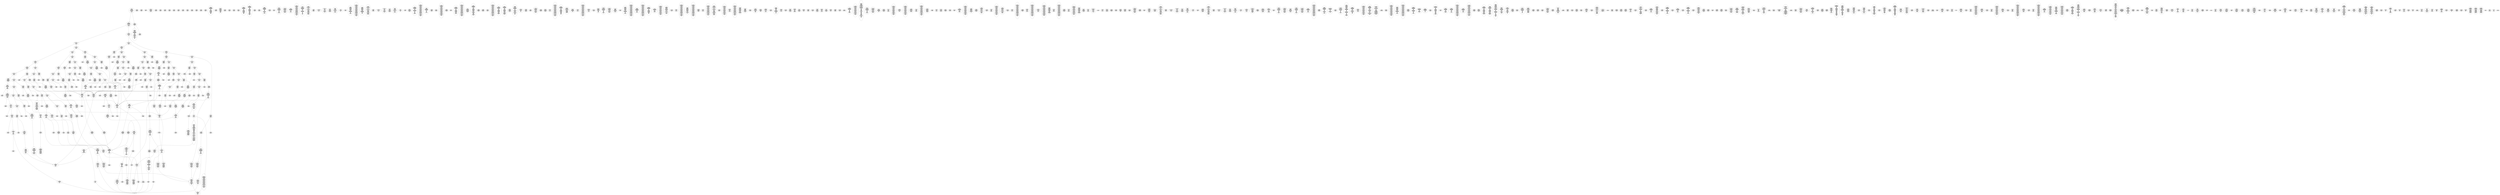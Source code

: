 /* Generated by GvGen v.1.0 (https://www.github.com/stricaud/gvgen) */

digraph G {
compound=true;
   node1 [label="[anywhere]"];
   node2 [label="# 0x0
PUSHX Data
PUSHX Data
MSTORE
PUSHX LogicData
CALLDATASIZE
LT
PUSHX Data
JUMPI
"];
   node3 [label="# 0xd
PUSHX Data
CALLDATALOAD
PUSHX BitData
SHR
PUSHX LogicData
GT
PUSHX Data
JUMPI
"];
   node4 [label="# 0x1e
PUSHX LogicData
GT
PUSHX Data
JUMPI
"];
   node5 [label="# 0x29
PUSHX LogicData
GT
PUSHX Data
JUMPI
"];
   node6 [label="# 0x34
PUSHX LogicData
GT
PUSHX Data
JUMPI
"];
   node7 [label="# 0x3f
PUSHX LogicData
EQ
PUSHX Data
JUMPI
"];
   node8 [label="# 0x4a
PUSHX LogicData
EQ
PUSHX Data
JUMPI
"];
   node9 [label="# 0x55
PUSHX LogicData
EQ
PUSHX Data
JUMPI
"];
   node10 [label="# 0x60
PUSHX LogicData
EQ
PUSHX Data
JUMPI
"];
   node11 [label="# 0x6b
PUSHX Data
REVERT
"];
   node12 [label="# 0x6f
JUMPDEST
PUSHX LogicData
EQ
PUSHX Data
JUMPI
"];
   node13 [label="# 0x7b
PUSHX LogicData
EQ
PUSHX Data
JUMPI
"];
   node14 [label="# 0x86
PUSHX LogicData
EQ
PUSHX Data
JUMPI
"];
   node15 [label="# 0x91
PUSHX Data
REVERT
"];
   node16 [label="# 0x95
JUMPDEST
PUSHX LogicData
EQ
PUSHX Data
JUMPI
"];
   node17 [label="# 0xa1
PUSHX LogicData
EQ
PUSHX Data
JUMPI
"];
   node18 [label="# 0xac
PUSHX LogicData
EQ
PUSHX Data
JUMPI
"];
   node19 [label="# 0xb7
PUSHX LogicData
EQ
PUSHX Data
JUMPI
"];
   node20 [label="# 0xc2
PUSHX LogicData
EQ
PUSHX Data
JUMPI
"];
   node21 [label="# 0xcd
PUSHX LogicData
EQ
PUSHX Data
JUMPI
"];
   node22 [label="# 0xd8
PUSHX Data
REVERT
"];
   node23 [label="# 0xdc
JUMPDEST
PUSHX LogicData
GT
PUSHX Data
JUMPI
"];
   node24 [label="# 0xe8
PUSHX LogicData
EQ
PUSHX Data
JUMPI
"];
   node25 [label="# 0xf3
PUSHX LogicData
EQ
PUSHX Data
JUMPI
"];
   node26 [label="# 0xfe
PUSHX LogicData
EQ
PUSHX Data
JUMPI
"];
   node27 [label="# 0x109
PUSHX LogicData
EQ
PUSHX Data
JUMPI
"];
   node28 [label="# 0x114
PUSHX LogicData
EQ
PUSHX Data
JUMPI
"];
   node29 [label="# 0x11f
PUSHX LogicData
EQ
PUSHX Data
JUMPI
"];
   node30 [label="# 0x12a
PUSHX Data
REVERT
"];
   node31 [label="# 0x12e
JUMPDEST
PUSHX LogicData
EQ
PUSHX Data
JUMPI
"];
   node32 [label="# 0x13a
PUSHX LogicData
EQ
PUSHX Data
JUMPI
"];
   node33 [label="# 0x145
PUSHX LogicData
EQ
PUSHX Data
JUMPI
"];
   node34 [label="# 0x150
PUSHX LogicData
EQ
PUSHX Data
JUMPI
"];
   node35 [label="# 0x15b
PUSHX LogicData
EQ
PUSHX Data
JUMPI
"];
   node36 [label="# 0x166
PUSHX LogicData
EQ
PUSHX Data
JUMPI
"];
   node37 [label="# 0x171
PUSHX Data
REVERT
"];
   node38 [label="# 0x175
JUMPDEST
PUSHX LogicData
GT
PUSHX Data
JUMPI
"];
   node39 [label="# 0x181
PUSHX LogicData
GT
PUSHX Data
JUMPI
"];
   node40 [label="# 0x18c
PUSHX LogicData
EQ
PUSHX Data
JUMPI
"];
   node41 [label="# 0x197
PUSHX LogicData
EQ
PUSHX Data
JUMPI
"];
   node42 [label="# 0x1a2
PUSHX LogicData
EQ
PUSHX Data
JUMPI
"];
   node43 [label="# 0x1ad
PUSHX LogicData
EQ
PUSHX Data
JUMPI
"];
   node44 [label="# 0x1b8
PUSHX LogicData
EQ
PUSHX Data
JUMPI
"];
   node45 [label="# 0x1c3
PUSHX LogicData
EQ
PUSHX Data
JUMPI
"];
   node46 [label="# 0x1ce
PUSHX Data
REVERT
"];
   node47 [label="# 0x1d2
JUMPDEST
PUSHX LogicData
EQ
PUSHX Data
JUMPI
"];
   node48 [label="# 0x1de
PUSHX LogicData
EQ
PUSHX Data
JUMPI
"];
   node49 [label="# 0x1e9
PUSHX LogicData
EQ
PUSHX Data
JUMPI
"];
   node50 [label="# 0x1f4
PUSHX LogicData
EQ
PUSHX Data
JUMPI
"];
   node51 [label="# 0x1ff
PUSHX LogicData
EQ
PUSHX Data
JUMPI
"];
   node52 [label="# 0x20a
PUSHX LogicData
EQ
PUSHX Data
JUMPI
"];
   node53 [label="# 0x215
PUSHX Data
REVERT
"];
   node54 [label="# 0x219
JUMPDEST
PUSHX LogicData
GT
PUSHX Data
JUMPI
"];
   node55 [label="# 0x225
PUSHX LogicData
EQ
PUSHX Data
JUMPI
"];
   node56 [label="# 0x230
PUSHX LogicData
EQ
PUSHX Data
JUMPI
"];
   node57 [label="# 0x23b
PUSHX LogicData
EQ
PUSHX Data
JUMPI
"];
   node58 [label="# 0x246
PUSHX LogicData
EQ
PUSHX Data
JUMPI
"];
   node59 [label="# 0x251
PUSHX LogicData
EQ
PUSHX Data
JUMPI
"];
   node60 [label="# 0x25c
PUSHX LogicData
EQ
PUSHX Data
JUMPI
"];
   node61 [label="# 0x267
PUSHX Data
REVERT
"];
   node62 [label="# 0x26b
JUMPDEST
PUSHX LogicData
EQ
PUSHX Data
JUMPI
"];
   node63 [label="# 0x277
PUSHX LogicData
EQ
PUSHX Data
JUMPI
"];
   node64 [label="# 0x282
PUSHX LogicData
EQ
PUSHX Data
JUMPI
"];
   node65 [label="# 0x28d
PUSHX LogicData
EQ
PUSHX Data
JUMPI
"];
   node66 [label="# 0x298
PUSHX LogicData
EQ
PUSHX Data
JUMPI
"];
   node67 [label="# 0x2a3
PUSHX LogicData
EQ
PUSHX Data
JUMPI
"];
   node68 [label="# 0x2ae
PUSHX Data
REVERT
"];
   node69 [label="# 0x2b2
JUMPDEST
CALLDATASIZE
PUSHX Data
JUMPI
"];
   node70 [label="# 0x2b8
PUSHX Data
CALLER
PUSHX Data
MLOAD
PUSHX ArithData
PUSHX BitData
PUSHX BitData
SHL
SUB
AND
MSTORE
CALLVALUE
PUSHX ArithData
ADD
MSTORE
ADD
PUSHX MemData
MLOAD
SUB
LOGX
STOP
"];
   node71 [label="# 0x2fb
JUMPDEST
PUSHX Data
REVERT
"];
   node72 [label="# 0x300
JUMPDEST
CALLVALUE
ISZERO
PUSHX Data
JUMPI
"];
   node73 [label="# 0x308
PUSHX Data
REVERT
"];
   node74 [label="# 0x30c
JUMPDEST
PUSHX Data
PUSHX Data
CALLDATASIZE
PUSHX Data
PUSHX Data
JUMP
"];
   node75 [label="# 0x31b
JUMPDEST
PUSHX Data
JUMP
"];
   node76 [label="# 0x320
JUMPDEST
PUSHX MemData
MLOAD
ISZERO
ISZERO
MSTORE
PUSHX ArithData
ADD
"];
   node77 [label="# 0x32c
JUMPDEST
PUSHX MemData
MLOAD
SUB
RETURN
"];
   node78 [label="# 0x335
JUMPDEST
CALLVALUE
ISZERO
PUSHX Data
JUMPI
"];
   node79 [label="# 0x33d
PUSHX Data
REVERT
"];
   node80 [label="# 0x341
JUMPDEST
PUSHX Data
PUSHX Data
CALLDATASIZE
PUSHX Data
PUSHX Data
JUMP
"];
   node81 [label="# 0x350
JUMPDEST
PUSHX Data
JUMP
"];
   node82 [label="# 0x355
JUMPDEST
STOP
"];
   node83 [label="# 0x357
JUMPDEST
CALLVALUE
ISZERO
PUSHX Data
JUMPI
"];
   node84 [label="# 0x35f
PUSHX Data
REVERT
"];
   node85 [label="# 0x363
JUMPDEST
PUSHX Data
PUSHX Data
JUMP
"];
   node86 [label="# 0x36c
JUMPDEST
PUSHX MemData
MLOAD
PUSHX Data
PUSHX Data
JUMP
"];
   node87 [label="# 0x379
JUMPDEST
CALLVALUE
ISZERO
PUSHX Data
JUMPI
"];
   node88 [label="# 0x381
PUSHX Data
REVERT
"];
   node89 [label="# 0x385
JUMPDEST
PUSHX Data
PUSHX Data
CALLDATASIZE
PUSHX Data
PUSHX Data
JUMP
"];
   node90 [label="# 0x394
JUMPDEST
PUSHX Data
JUMP
"];
   node91 [label="# 0x399
JUMPDEST
PUSHX MemData
MLOAD
PUSHX ArithData
PUSHX BitData
PUSHX BitData
SHL
SUB
AND
MSTORE
PUSHX ArithData
ADD
PUSHX Data
JUMP
"];
   node92 [label="# 0x3b1
JUMPDEST
CALLVALUE
ISZERO
PUSHX Data
JUMPI
"];
   node93 [label="# 0x3b9
PUSHX Data
REVERT
"];
   node94 [label="# 0x3bd
JUMPDEST
PUSHX Data
PUSHX Data
JUMP
"];
   node95 [label="# 0x3c6
JUMPDEST
CALLVALUE
ISZERO
PUSHX Data
JUMPI
"];
   node96 [label="# 0x3ce
PUSHX Data
REVERT
"];
   node97 [label="# 0x3d2
JUMPDEST
PUSHX Data
PUSHX Data
CALLDATASIZE
PUSHX Data
PUSHX Data
JUMP
"];
   node98 [label="# 0x3e1
JUMPDEST
PUSHX Data
JUMP
"];
   node99 [label="# 0x3e6
JUMPDEST
CALLVALUE
ISZERO
PUSHX Data
JUMPI
"];
   node100 [label="# 0x3ee
PUSHX Data
REVERT
"];
   node101 [label="# 0x3f2
JUMPDEST
PUSHX Data
PUSHX Data
JUMP
"];
   node102 [label="# 0x3fb
JUMPDEST
CALLVALUE
ISZERO
PUSHX Data
JUMPI
"];
   node103 [label="# 0x403
PUSHX Data
REVERT
"];
   node104 [label="# 0x407
JUMPDEST
PUSHX StorData
SLOAD
"];
   node105 [label="# 0x40c
JUMPDEST
PUSHX MemData
MLOAD
MSTORE
PUSHX ArithData
ADD
PUSHX Data
JUMP
"];
   node106 [label="# 0x41a
JUMPDEST
CALLVALUE
ISZERO
PUSHX Data
JUMPI
"];
   node107 [label="# 0x422
PUSHX Data
REVERT
"];
   node108 [label="# 0x426
JUMPDEST
PUSHX Data
PUSHX Data
CALLDATASIZE
PUSHX Data
PUSHX Data
JUMP
"];
   node109 [label="# 0x435
JUMPDEST
PUSHX Data
JUMP
"];
   node110 [label="# 0x43a
JUMPDEST
CALLVALUE
ISZERO
PUSHX Data
JUMPI
"];
   node111 [label="# 0x442
PUSHX Data
REVERT
"];
   node112 [label="# 0x446
JUMPDEST
PUSHX Data
PUSHX Data
JUMP
"];
   node113 [label="# 0x44f
JUMPDEST
CALLVALUE
ISZERO
PUSHX Data
JUMPI
"];
   node114 [label="# 0x457
PUSHX Data
REVERT
"];
   node115 [label="# 0x45b
JUMPDEST
PUSHX Data
PUSHX Data
CALLDATASIZE
PUSHX Data
PUSHX Data
JUMP
"];
   node116 [label="# 0x46a
JUMPDEST
PUSHX Data
JUMP
"];
   node117 [label="# 0x46f
JUMPDEST
CALLVALUE
ISZERO
PUSHX Data
JUMPI
"];
   node118 [label="# 0x477
PUSHX Data
REVERT
"];
   node119 [label="# 0x47b
JUMPDEST
PUSHX Data
PUSHX Data
CALLDATASIZE
PUSHX Data
PUSHX Data
JUMP
"];
   node120 [label="# 0x48a
JUMPDEST
PUSHX Data
JUMP
"];
   node121 [label="# 0x48f
JUMPDEST
CALLVALUE
ISZERO
PUSHX Data
JUMPI
"];
   node122 [label="# 0x497
PUSHX Data
REVERT
"];
   node123 [label="# 0x49b
JUMPDEST
PUSHX StorData
SLOAD
PUSHX Data
JUMP
"];
   node124 [label="# 0x4a4
JUMPDEST
CALLVALUE
ISZERO
PUSHX Data
JUMPI
"];
   node125 [label="# 0x4ac
PUSHX Data
REVERT
"];
   node126 [label="# 0x4b0
JUMPDEST
PUSHX Data
PUSHX Data
CALLDATASIZE
PUSHX Data
PUSHX Data
JUMP
"];
   node127 [label="# 0x4bf
JUMPDEST
PUSHX Data
JUMP
"];
   node128 [label="# 0x4c4
JUMPDEST
CALLVALUE
ISZERO
PUSHX Data
JUMPI
"];
   node129 [label="# 0x4cc
PUSHX Data
REVERT
"];
   node130 [label="# 0x4d0
JUMPDEST
PUSHX Data
PUSHX Data
CALLDATASIZE
PUSHX Data
PUSHX Data
JUMP
"];
   node131 [label="# 0x4df
JUMPDEST
PUSHX Data
JUMP
"];
   node132 [label="# 0x4e4
JUMPDEST
CALLVALUE
ISZERO
PUSHX Data
JUMPI
"];
   node133 [label="# 0x4ec
PUSHX Data
REVERT
"];
   node134 [label="# 0x4f0
JUMPDEST
PUSHX StorData
SLOAD
PUSHX Data
PUSHX BitData
AND
JUMP
"];
   node135 [label="# 0x4fe
JUMPDEST
CALLVALUE
ISZERO
PUSHX Data
JUMPI
"];
   node136 [label="# 0x506
PUSHX Data
REVERT
"];
   node137 [label="# 0x50a
JUMPDEST
PUSHX Data
PUSHX Data
CALLDATASIZE
PUSHX Data
PUSHX Data
JUMP
"];
   node138 [label="# 0x519
JUMPDEST
PUSHX Data
JUMP
"];
   node139 [label="# 0x51e
JUMPDEST
CALLVALUE
ISZERO
PUSHX Data
JUMPI
"];
   node140 [label="# 0x526
PUSHX Data
REVERT
"];
   node141 [label="# 0x52a
JUMPDEST
PUSHX Data
PUSHX Data
JUMP
"];
   node142 [label="# 0x533
JUMPDEST
CALLVALUE
ISZERO
PUSHX Data
JUMPI
"];
   node143 [label="# 0x53b
PUSHX Data
REVERT
"];
   node144 [label="# 0x53f
JUMPDEST
PUSHX Data
PUSHX Data
CALLDATASIZE
PUSHX Data
PUSHX Data
JUMP
"];
   node145 [label="# 0x54e
JUMPDEST
PUSHX Data
JUMP
"];
   node146 [label="# 0x553
JUMPDEST
CALLVALUE
ISZERO
PUSHX Data
JUMPI
"];
   node147 [label="# 0x55b
PUSHX Data
REVERT
"];
   node148 [label="# 0x55f
JUMPDEST
PUSHX Data
PUSHX Data
JUMP
"];
   node149 [label="# 0x568
JUMPDEST
CALLVALUE
ISZERO
PUSHX Data
JUMPI
"];
   node150 [label="# 0x570
PUSHX Data
REVERT
"];
   node151 [label="# 0x574
JUMPDEST
PUSHX Data
PUSHX Data
JUMP
"];
   node152 [label="# 0x57d
JUMPDEST
CALLVALUE
ISZERO
PUSHX Data
JUMPI
"];
   node153 [label="# 0x585
PUSHX Data
REVERT
"];
   node154 [label="# 0x589
JUMPDEST
PUSHX Data
PUSHX Data
JUMP
"];
   node155 [label="# 0x592
JUMPDEST
CALLVALUE
ISZERO
PUSHX Data
JUMPI
"];
   node156 [label="# 0x59a
PUSHX Data
REVERT
"];
   node157 [label="# 0x59e
JUMPDEST
PUSHX Data
PUSHX Data
CALLDATASIZE
PUSHX Data
PUSHX Data
JUMP
"];
   node158 [label="# 0x5ad
JUMPDEST
PUSHX Data
JUMP
"];
   node159 [label="# 0x5b2
JUMPDEST
CALLVALUE
ISZERO
PUSHX Data
JUMPI
"];
   node160 [label="# 0x5ba
PUSHX Data
REVERT
"];
   node161 [label="# 0x5be
JUMPDEST
PUSHX Data
PUSHX Data
JUMP
"];
   node162 [label="# 0x5c7
JUMPDEST
CALLVALUE
ISZERO
PUSHX Data
JUMPI
"];
   node163 [label="# 0x5cf
PUSHX Data
REVERT
"];
   node164 [label="# 0x5d3
JUMPDEST
PUSHX Data
PUSHX Data
JUMP
"];
   node165 [label="# 0x5dd
JUMPDEST
PUSHX Data
PUSHX Data
CALLDATASIZE
PUSHX Data
PUSHX Data
JUMP
"];
   node166 [label="# 0x5eb
JUMPDEST
PUSHX Data
JUMP
"];
   node167 [label="# 0x5f0
JUMPDEST
CALLVALUE
ISZERO
PUSHX Data
JUMPI
"];
   node168 [label="# 0x5f8
PUSHX Data
REVERT
"];
   node169 [label="# 0x5fc
JUMPDEST
PUSHX Data
PUSHX Data
CALLDATASIZE
PUSHX Data
PUSHX Data
JUMP
"];
   node170 [label="# 0x60b
JUMPDEST
PUSHX Data
JUMP
"];
   node171 [label="# 0x610
JUMPDEST
CALLVALUE
ISZERO
PUSHX Data
JUMPI
"];
   node172 [label="# 0x618
PUSHX Data
REVERT
"];
   node173 [label="# 0x61c
JUMPDEST
PUSHX StorData
SLOAD
PUSHX Data
DIV
PUSHX BitData
AND
"];
   node174 [label="# 0x629
JUMPDEST
PUSHX MemData
MLOAD
PUSHX Data
PUSHX Data
JUMP
"];
   node175 [label="# 0x636
JUMPDEST
CALLVALUE
ISZERO
PUSHX Data
JUMPI
"];
   node176 [label="# 0x63e
PUSHX Data
REVERT
"];
   node177 [label="# 0x642
JUMPDEST
PUSHX StorData
SLOAD
PUSHX ArithData
PUSHX BitData
PUSHX BitData
SHL
SUB
AND
PUSHX Data
JUMP
"];
   node178 [label="# 0x654
JUMPDEST
CALLVALUE
ISZERO
PUSHX Data
JUMPI
"];
   node179 [label="# 0x65c
PUSHX Data
REVERT
"];
   node180 [label="# 0x660
JUMPDEST
PUSHX StorData
SLOAD
PUSHX StorData
SLOAD
PUSHX Data
JUMP
"];
   node181 [label="# 0x66f
JUMPDEST
PUSHX Data
MLOAD
MSTORE
PUSHX ArithData
ADD
MSTORE
ADD
PUSHX Data
JUMP
"];
   node182 [label="# 0x684
JUMPDEST
CALLVALUE
ISZERO
PUSHX Data
JUMPI
"];
   node183 [label="# 0x68c
PUSHX Data
REVERT
"];
   node184 [label="# 0x690
JUMPDEST
PUSHX Data
PUSHX Data
JUMP
"];
   node185 [label="# 0x699
JUMPDEST
CALLVALUE
ISZERO
PUSHX Data
JUMPI
"];
   node186 [label="# 0x6a1
PUSHX Data
REVERT
"];
   node187 [label="# 0x6a5
JUMPDEST
PUSHX Data
PUSHX Data
CALLDATASIZE
PUSHX Data
PUSHX Data
JUMP
"];
   node188 [label="# 0x6b4
JUMPDEST
PUSHX ArithData
PUSHX BitData
PUSHX BitData
SHL
SUB
AND
PUSHX Data
MSTORE
PUSHX Data
PUSHX Data
MSTORE
PUSHX Data
SHA3
SLOAD
JUMP
"];
   node189 [label="# 0x6cf
JUMPDEST
CALLVALUE
ISZERO
PUSHX Data
JUMPI
"];
   node190 [label="# 0x6d7
PUSHX Data
REVERT
"];
   node191 [label="# 0x6db
JUMPDEST
PUSHX Data
PUSHX Data
JUMP
"];
   node192 [label="# 0x6e4
JUMPDEST
CALLVALUE
ISZERO
PUSHX Data
JUMPI
"];
   node193 [label="# 0x6ec
PUSHX Data
REVERT
"];
   node194 [label="# 0x6f0
JUMPDEST
PUSHX Data
PUSHX Data
CALLDATASIZE
PUSHX Data
PUSHX Data
JUMP
"];
   node195 [label="# 0x6ff
JUMPDEST
PUSHX Data
JUMP
"];
   node196 [label="# 0x704
JUMPDEST
CALLVALUE
ISZERO
PUSHX Data
JUMPI
"];
   node197 [label="# 0x70c
PUSHX Data
REVERT
"];
   node198 [label="# 0x710
JUMPDEST
PUSHX StorData
SLOAD
PUSHX Data
PUSHX Data
DIV
PUSHX BitData
AND
JUMP
"];
   node199 [label="# 0x723
JUMPDEST
CALLVALUE
ISZERO
PUSHX Data
JUMPI
"];
   node200 [label="# 0x72b
PUSHX Data
REVERT
"];
   node201 [label="# 0x72f
JUMPDEST
PUSHX Data
PUSHX Data
JUMP
"];
   node202 [label="# 0x738
JUMPDEST
CALLVALUE
ISZERO
PUSHX Data
JUMPI
"];
   node203 [label="# 0x740
PUSHX Data
REVERT
"];
   node204 [label="# 0x744
JUMPDEST
PUSHX Data
PUSHX Data
CALLDATASIZE
PUSHX Data
PUSHX Data
JUMP
"];
   node205 [label="# 0x753
JUMPDEST
PUSHX Data
PUSHX Data
MSTORE
PUSHX Data
MSTORE
PUSHX Data
SHA3
SLOAD
JUMP
"];
   node206 [label="# 0x765
JUMPDEST
CALLVALUE
ISZERO
PUSHX Data
JUMPI
"];
   node207 [label="# 0x76d
PUSHX Data
REVERT
"];
   node208 [label="# 0x771
JUMPDEST
PUSHX Data
PUSHX Data
CALLDATASIZE
PUSHX Data
PUSHX Data
JUMP
"];
   node209 [label="# 0x780
JUMPDEST
PUSHX Data
JUMP
"];
   node210 [label="# 0x785
JUMPDEST
PUSHX Data
PUSHX Data
CALLDATASIZE
PUSHX Data
PUSHX Data
JUMP
"];
   node211 [label="# 0x793
JUMPDEST
PUSHX Data
JUMP
"];
   node212 [label="# 0x798
JUMPDEST
CALLVALUE
ISZERO
PUSHX Data
JUMPI
"];
   node213 [label="# 0x7a0
PUSHX Data
REVERT
"];
   node214 [label="# 0x7a4
JUMPDEST
PUSHX Data
PUSHX Data
CALLDATASIZE
PUSHX Data
PUSHX Data
JUMP
"];
   node215 [label="# 0x7b3
JUMPDEST
PUSHX Data
JUMP
"];
   node216 [label="# 0x7b8
JUMPDEST
CALLVALUE
ISZERO
PUSHX Data
JUMPI
"];
   node217 [label="# 0x7c0
PUSHX Data
REVERT
"];
   node218 [label="# 0x7c4
JUMPDEST
PUSHX Data
PUSHX Data
JUMP
"];
   node219 [label="# 0x7cc
JUMPDEST
CALLVALUE
ISZERO
PUSHX Data
JUMPI
"];
   node220 [label="# 0x7d4
PUSHX Data
REVERT
"];
   node221 [label="# 0x7d8
JUMPDEST
PUSHX Data
PUSHX Data
CALLDATASIZE
PUSHX Data
PUSHX Data
JUMP
"];
   node222 [label="# 0x7e7
JUMPDEST
PUSHX Data
JUMP
"];
   node223 [label="# 0x7ec
JUMPDEST
CALLVALUE
ISZERO
PUSHX Data
JUMPI
"];
   node224 [label="# 0x7f4
PUSHX Data
REVERT
"];
   node225 [label="# 0x7f8
JUMPDEST
PUSHX Data
PUSHX Data
CALLDATASIZE
PUSHX Data
PUSHX Data
JUMP
"];
   node226 [label="# 0x807
JUMPDEST
PUSHX ArithData
PUSHX BitData
PUSHX BitData
SHL
SUB
AND
PUSHX Data
MSTORE
PUSHX Data
PUSHX Data
MSTORE
PUSHX Data
SHA3
SLOAD
JUMP
"];
   node227 [label="# 0x822
JUMPDEST
CALLVALUE
ISZERO
PUSHX Data
JUMPI
"];
   node228 [label="# 0x82a
PUSHX Data
REVERT
"];
   node229 [label="# 0x82e
JUMPDEST
PUSHX StorData
SLOAD
PUSHX Data
JUMP
"];
   node230 [label="# 0x837
JUMPDEST
CALLVALUE
ISZERO
PUSHX Data
JUMPI
"];
   node231 [label="# 0x83f
PUSHX Data
REVERT
"];
   node232 [label="# 0x843
JUMPDEST
PUSHX Data
PUSHX Data
CALLDATASIZE
PUSHX Data
PUSHX Data
JUMP
"];
   node233 [label="# 0x852
JUMPDEST
PUSHX ArithData
PUSHX BitData
PUSHX BitData
SHL
SUB
AND
PUSHX Data
MSTORE
PUSHX Data
PUSHX Data
MSTORE
PUSHX Data
SHA3
AND
MSTORE
MSTORE
SHA3
SLOAD
PUSHX BitData
AND
JUMP
"];
   node234 [label="# 0x880
JUMPDEST
CALLVALUE
ISZERO
PUSHX Data
JUMPI
"];
   node235 [label="# 0x888
PUSHX Data
REVERT
"];
   node236 [label="# 0x88c
JUMPDEST
PUSHX Data
PUSHX StorData
SLOAD
JUMP
"];
   node237 [label="# 0x896
JUMPDEST
CALLVALUE
ISZERO
PUSHX Data
JUMPI
"];
   node238 [label="# 0x89e
PUSHX Data
REVERT
"];
   node239 [label="# 0x8a2
JUMPDEST
PUSHX Data
PUSHX Data
CALLDATASIZE
PUSHX Data
PUSHX Data
JUMP
"];
   node240 [label="# 0x8b1
JUMPDEST
PUSHX Data
JUMP
"];
   node241 [label="# 0x8b6
JUMPDEST
CALLVALUE
ISZERO
PUSHX Data
JUMPI
"];
   node242 [label="# 0x8be
PUSHX Data
REVERT
"];
   node243 [label="# 0x8c2
JUMPDEST
PUSHX Data
PUSHX Data
CALLDATASIZE
PUSHX Data
PUSHX Data
JUMP
"];
   node244 [label="# 0x8d1
JUMPDEST
PUSHX Data
JUMP
"];
   node245 [label="# 0x8d6
JUMPDEST
CALLVALUE
ISZERO
PUSHX Data
JUMPI
"];
   node246 [label="# 0x8de
PUSHX Data
REVERT
"];
   node247 [label="# 0x8e2
JUMPDEST
PUSHX Data
PUSHX Data
JUMP
"];
   node248 [label="# 0x8f1
JUMPDEST
PUSHX Data
PUSHX ArithData
PUSHX BitData
PUSHX BitData
SHL
SUB
NOT
AND
PUSHX BitData
PUSHX BitData
SHL
EQ
PUSHX Data
JUMPI
"];
   node249 [label="# 0x90d
PUSHX Data
PUSHX Data
JUMP
"];
   node250 [label="# 0x916
JUMPDEST
JUMP
"];
   node251 [label="# 0x91c
JUMPDEST
PUSHX StorData
SLOAD
PUSHX ArithData
PUSHX BitData
PUSHX BitData
SHL
SUB
AND
CALLER
EQ
PUSHX Data
JUMPI
"];
   node252 [label="# 0x92f
PUSHX MemData
MLOAD
PUSHX BitData
PUSHX BitData
SHL
MSTORE
PUSHX ArithData
ADD
PUSHX Data
PUSHX Data
JUMP
"];
   node253 [label="# 0x946
JUMPDEST
PUSHX MemData
MLOAD
SUB
REVERT
"];
   node254 [label="# 0x94f
JUMPDEST
PUSHX ArithData
PUSHX BitData
PUSHX BitData
SHL
SUB
AND
PUSHX Data
JUMPI
"];
   node255 [label="# 0x95e
PUSHX MemData
MLOAD
PUSHX BitData
PUSHX BitData
SHL
MSTORE
PUSHX Data
PUSHX ArithData
ADD
MSTORE
PUSHX Data
PUSHX ArithData
ADD
MSTORE
PUSHX BitData
PUSHX BitData
SHL
PUSHX ArithData
ADD
MSTORE
PUSHX ArithData
ADD
PUSHX Data
JUMP
"];
   node256 [label="# 0x99b
JUMPDEST
PUSHX StorData
SLOAD
PUSHX ArithData
PUSHX BitData
PUSHX BitData
SHL
SUB
NOT
AND
PUSHX ArithData
PUSHX BitData
PUSHX BitData
SHL
SUB
AND
OR
SSTORE
JUMP
"];
   node257 [label="# 0x9bd
JUMPDEST
PUSHX Data
PUSHX StorData
SLOAD
PUSHX Data
PUSHX Data
JUMP
"];
   node258 [label="# 0x9cc
JUMPDEST
PUSHX ArithData
ADD
PUSHX ArithData
DIV
MUL
PUSHX ArithData
ADD
PUSHX MemData
MLOAD
ADD
PUSHX Data
MSTORE
MSTORE
PUSHX ArithData
ADD
SLOAD
PUSHX Data
PUSHX Data
JUMP
"];
   node259 [label="# 0x9f8
JUMPDEST
ISZERO
PUSHX Data
JUMPI
"];
   node260 [label="# 0x9ff
PUSHX LogicData
LT
PUSHX Data
JUMPI
"];
   node261 [label="# 0xa07
PUSHX ArithData
SLOAD
DIV
MUL
MSTORE
PUSHX ArithData
ADD
PUSHX Data
JUMP
"];
   node262 [label="# 0xa1a
JUMPDEST
ADD
PUSHX Data
MSTORE
PUSHX Data
PUSHX Data
SHA3
"];
   node263 [label="# 0xa28
JUMPDEST
SLOAD
MSTORE
PUSHX ArithData
ADD
PUSHX ArithData
ADD
GT
PUSHX Data
JUMPI
"];
   node264 [label="# 0xa3c
SUB
PUSHX BitData
AND
ADD
"];
   node265 [label="# 0xa45
JUMPDEST
JUMP
"];
   node266 [label="# 0xa4f
JUMPDEST
PUSHX Data
MSTORE
PUSHX Data
PUSHX Data
MSTORE
PUSHX Data
SHA3
SLOAD
PUSHX ArithData
PUSHX BitData
PUSHX BitData
SHL
SUB
AND
PUSHX Data
JUMPI
"];
   node267 [label="# 0xa6c
PUSHX MemData
MLOAD
PUSHX BitData
PUSHX BitData
SHL
MSTORE
PUSHX Data
PUSHX ArithData
ADD
MSTORE
PUSHX Data
PUSHX ArithData
ADD
MSTORE
PUSHX Data
PUSHX ArithData
ADD
MSTORE
PUSHX BitData
PUSHX BitData
SHL
PUSHX ArithData
ADD
MSTORE
PUSHX ArithData
ADD
PUSHX Data
JUMP
"];
   node268 [label="# 0xac8
JUMPDEST
PUSHX Data
MSTORE
PUSHX Data
PUSHX Data
MSTORE
PUSHX Data
SHA3
SLOAD
PUSHX ArithData
PUSHX BitData
PUSHX BitData
SHL
SUB
AND
JUMP
"];
   node269 [label="# 0xae4
JUMPDEST
PUSHX StorData
SLOAD
PUSHX Data
PUSHX Data
JUMP
"];
   node270 [label="# 0xaf1
JUMPDEST
PUSHX ArithData
ADD
PUSHX ArithData
DIV
MUL
PUSHX ArithData
ADD
PUSHX MemData
MLOAD
ADD
PUSHX Data
MSTORE
MSTORE
PUSHX ArithData
ADD
SLOAD
PUSHX Data
PUSHX Data
JUMP
"];
   node271 [label="# 0xb1d
JUMPDEST
ISZERO
PUSHX Data
JUMPI
"];
   node272 [label="# 0xb24
PUSHX LogicData
LT
PUSHX Data
JUMPI
"];
   node273 [label="# 0xb2c
PUSHX ArithData
SLOAD
DIV
MUL
MSTORE
PUSHX ArithData
ADD
PUSHX Data
JUMP
"];
   node274 [label="# 0xb3f
JUMPDEST
ADD
PUSHX Data
MSTORE
PUSHX Data
PUSHX Data
SHA3
"];
   node275 [label="# 0xb4d
JUMPDEST
SLOAD
MSTORE
PUSHX ArithData
ADD
PUSHX ArithData
ADD
GT
PUSHX Data
JUMPI
"];
   node276 [label="# 0xb61
SUB
PUSHX BitData
AND
ADD
"];
   node277 [label="# 0xb6a
JUMPDEST
JUMP
"];
   node278 [label="# 0xb72
JUMPDEST
PUSHX Data
PUSHX Data
PUSHX Data
JUMP
"];
   node279 [label="# 0xb7d
JUMPDEST
PUSHX ArithData
PUSHX BitData
PUSHX BitData
SHL
SUB
AND
PUSHX ArithData
PUSHX BitData
PUSHX BitData
SHL
SUB
AND
EQ
ISZERO
PUSHX Data
JUMPI
"];
   node280 [label="# 0xb9a
PUSHX MemData
MLOAD
PUSHX BitData
PUSHX BitData
SHL
MSTORE
PUSHX Data
PUSHX ArithData
ADD
MSTORE
PUSHX Data
PUSHX ArithData
ADD
MSTORE
PUSHX Data
PUSHX ArithData
ADD
MSTORE
PUSHX BitData
PUSHX BitData
SHL
PUSHX ArithData
ADD
MSTORE
PUSHX ArithData
ADD
PUSHX Data
JUMP
"];
   node281 [label="# 0xbeb
JUMPDEST
CALLER
PUSHX ArithData
PUSHX BitData
PUSHX BitData
SHL
SUB
AND
EQ
PUSHX Data
JUMPI
"];
   node282 [label="# 0xbfd
PUSHX Data
CALLER
PUSHX Data
JUMP
"];
   node283 [label="# 0xc07
JUMPDEST
PUSHX Data
JUMPI
"];
   node284 [label="# 0xc0c
PUSHX MemData
MLOAD
PUSHX BitData
PUSHX BitData
SHL
MSTORE
PUSHX Data
PUSHX ArithData
ADD
MSTORE
PUSHX Data
PUSHX ArithData
ADD
MSTORE
PUSHX Data
PUSHX ArithData
ADD
MSTORE
PUSHX Data
PUSHX ArithData
ADD
MSTORE
PUSHX ArithData
ADD
PUSHX Data
JUMP
"];
   node285 [label="# 0xc79
JUMPDEST
PUSHX Data
PUSHX Data
JUMP
"];
   node286 [label="# 0xc83
JUMPDEST
JUMP
"];
   node287 [label="# 0xc88
JUMPDEST
PUSHX StorData
SLOAD
PUSHX ArithData
PUSHX BitData
PUSHX BitData
SHL
SUB
AND
CALLER
EQ
PUSHX Data
JUMPI
"];
   node288 [label="# 0xc9b
PUSHX MemData
MLOAD
PUSHX BitData
PUSHX BitData
SHL
MSTORE
PUSHX ArithData
ADD
PUSHX Data
PUSHX Data
JUMP
"];
   node289 [label="# 0xcb2
JUMPDEST
PUSHX StorData
SLOAD
PUSHX BitData
NOT
AND
PUSHX BitData
OR
SSTORE
JUMP
"];
   node290 [label="# 0xcc3
JUMPDEST
PUSHX ArithData
PUSHX BitData
PUSHX BitData
SHL
SUB
AND
PUSHX Data
MSTORE
PUSHX Data
PUSHX Data
MSTORE
PUSHX Data
SHA3
SLOAD
PUSHX Data
JUMPI
"];
   node291 [label="# 0xce1
PUSHX MemData
MLOAD
PUSHX BitData
PUSHX BitData
SHL
MSTORE
PUSHX Data
PUSHX ArithData
ADD
MSTORE
PUSHX Data
PUSHX ArithData
ADD
MSTORE
PUSHX Data
PUSHX ArithData
ADD
MSTORE
PUSHX BitData
PUSHX BitData
SHL
PUSHX ArithData
ADD
MSTORE
PUSHX ArithData
ADD
PUSHX Data
JUMP
"];
   node292 [label="# 0xd37
JUMPDEST
PUSHX Data
PUSHX StorData
SLOAD
SELFBALANCE
PUSHX Data
PUSHX Data
JUMP
"];
   node293 [label="# 0xd47
JUMPDEST
PUSHX ArithData
PUSHX BitData
PUSHX BitData
SHL
SUB
AND
PUSHX Data
MSTORE
PUSHX Data
PUSHX Data
MSTORE
PUSHX Data
SHA3
SLOAD
PUSHX StorData
SLOAD
PUSHX Data
MSTORE
SHA3
SLOAD
PUSHX Data
PUSHX Data
JUMP
"];
   node294 [label="# 0xd7e
JUMPDEST
PUSHX Data
PUSHX Data
JUMP
"];
   node295 [label="# 0xd88
JUMPDEST
PUSHX Data
PUSHX Data
JUMP
"];
   node296 [label="# 0xd92
JUMPDEST
PUSHX Data
JUMPI
"];
   node297 [label="# 0xd9a
PUSHX MemData
MLOAD
PUSHX BitData
PUSHX BitData
SHL
MSTORE
PUSHX Data
PUSHX ArithData
ADD
MSTORE
PUSHX Data
PUSHX ArithData
ADD
MSTORE
PUSHX Data
PUSHX ArithData
ADD
MSTORE
PUSHX BitData
PUSHX BitData
SHL
PUSHX ArithData
ADD
MSTORE
PUSHX ArithData
ADD
PUSHX Data
JUMP
"];
   node298 [label="# 0xdf5
JUMPDEST
PUSHX ArithData
PUSHX BitData
PUSHX BitData
SHL
SUB
AND
PUSHX Data
MSTORE
PUSHX Data
PUSHX Data
MSTORE
PUSHX Data
SHA3
SLOAD
PUSHX Data
PUSHX Data
JUMP
"];
   node299 [label="# 0xe19
JUMPDEST
PUSHX ArithData
PUSHX BitData
PUSHX BitData
SHL
SUB
AND
PUSHX Data
MSTORE
PUSHX Data
PUSHX Data
MSTORE
PUSHX Data
SHA3
SSTORE
PUSHX StorData
SLOAD
PUSHX Data
PUSHX Data
JUMP
"];
   node300 [label="# 0xe40
JUMPDEST
PUSHX Data
SSTORE
PUSHX Data
PUSHX Data
JUMP
"];
   node301 [label="# 0xe4d
JUMPDEST
PUSHX Data
MLOAD
PUSHX ArithData
PUSHX BitData
PUSHX BitData
SHL
SUB
AND
MSTORE
PUSHX ArithData
ADD
MSTORE
PUSHX Data
ADD
PUSHX MemData
MLOAD
SUB
LOGX
JUMP
"];
   node302 [label="# 0xe94
JUMPDEST
PUSHX StorData
SLOAD
PUSHX ArithData
PUSHX BitData
PUSHX BitData
SHL
SUB
AND
CALLER
EQ
PUSHX Data
JUMPI
"];
   node303 [label="# 0xea7
PUSHX MemData
MLOAD
PUSHX BitData
PUSHX BitData
SHL
MSTORE
PUSHX ArithData
ADD
PUSHX Data
PUSHX Data
JUMP
"];
   node304 [label="# 0xebe
JUMPDEST
PUSHX Data
PUSHX StorData
SLOAD
PUSHX Data
DIV
PUSHX BitData
AND
PUSHX LogicData
GT
ISZERO
PUSHX Data
JUMPI
"];
   node305 [label="# 0xed5
PUSHX Data
PUSHX Data
JUMP
"];
   node306 [label="# 0xedc
JUMPDEST
EQ
PUSHX Data
JUMPI
"];
   node307 [label="# 0xee2
PUSHX MemData
MLOAD
PUSHX BitData
PUSHX BitData
SHL
MSTORE
PUSHX Data
PUSHX ArithData
ADD
MSTORE
PUSHX Data
PUSHX ArithData
ADD
MSTORE
PUSHX Data
PUSHX ArithData
ADD
MSTORE
PUSHX BitData
PUSHX BitData
SHL
PUSHX ArithData
ADD
MSTORE
PUSHX ArithData
ADD
PUSHX Data
JUMP
"];
   node308 [label="# 0xf3b
JUMPDEST
PUSHX Data
MLOAD
ADD
MSTORE
TIMESTAMP
MSTORE
PUSHX Data
PUSHX ArithData
ADD
MSTORE
PUSHX Data
SSTORE
PUSHX Data
SSTORE
MLOAD
MSTORE
ADD
MSTORE
PUSHX Data
ADD
PUSHX MemData
MLOAD
SUB
LOGX
PUSHX StorData
SLOAD
PUSHX BitData
NOT
AND
PUSHX BitData
OR
SSTORE
PUSHX MemData
MLOAD
PUSHX Data
PUSHX Data
PUSHX Data
PUSHX Data
PUSHX Data
JUMP
"];
   node309 [label="# 0xfda
JUMPDEST
PUSHX MemData
MLOAD
SUB
LOGX
JUMP
"];
   node310 [label="# 0xfe6
JUMPDEST
PUSHX Data
CALLER
PUSHX Data
JUMP
"];
   node311 [label="# 0xff0
JUMPDEST
PUSHX Data
JUMPI
"];
   node312 [label="# 0xff5
PUSHX MemData
MLOAD
PUSHX BitData
PUSHX BitData
SHL
MSTORE
PUSHX ArithData
ADD
PUSHX Data
PUSHX Data
JUMP
"];
   node313 [label="# 0x100c
JUMPDEST
PUSHX Data
PUSHX Data
JUMP
"];
   node314 [label="# 0x1017
JUMPDEST
PUSHX Data
PUSHX Data
PUSHX Data
JUMP
"];
   node315 [label="# 0x1022
JUMPDEST
LT
PUSHX Data
JUMPI
"];
   node316 [label="# 0x1029
PUSHX MemData
MLOAD
PUSHX BitData
PUSHX BitData
SHL
MSTORE
PUSHX Data
PUSHX ArithData
ADD
MSTORE
PUSHX Data
PUSHX ArithData
ADD
MSTORE
PUSHX Data
PUSHX ArithData
ADD
MSTORE
PUSHX BitData
PUSHX BitData
SHL
PUSHX ArithData
ADD
MSTORE
PUSHX ArithData
ADD
PUSHX Data
JUMP
"];
   node317 [label="# 0x1084
JUMPDEST
PUSHX ArithData
PUSHX BitData
PUSHX BitData
SHL
SUB
AND
PUSHX Data
MSTORE
PUSHX Data
PUSHX Data
MSTORE
PUSHX Data
SHA3
MSTORE
MSTORE
SHA3
SLOAD
JUMP
"];
   node318 [label="# 0x10ad
JUMPDEST
PUSHX Data
PUSHX MemData
MLOAD
PUSHX ArithData
ADD
PUSHX Data
MSTORE
PUSHX Data
MSTORE
PUSHX Data
JUMP
"];
   node319 [label="# 0x10c8
JUMPDEST
PUSHX Data
PUSHX Data
PUSHX StorData
SLOAD
JUMP
"];
   node320 [label="# 0x10d3
JUMPDEST
LT
PUSHX Data
JUMPI
"];
   node321 [label="# 0x10da
PUSHX MemData
MLOAD
PUSHX BitData
PUSHX BitData
SHL
MSTORE
PUSHX Data
PUSHX ArithData
ADD
MSTORE
PUSHX Data
PUSHX ArithData
ADD
MSTORE
PUSHX Data
PUSHX ArithData
ADD
MSTORE
PUSHX BitData
PUSHX BitData
SHL
PUSHX ArithData
ADD
MSTORE
PUSHX ArithData
ADD
PUSHX Data
JUMP
"];
   node322 [label="# 0x1136
JUMPDEST
PUSHX StorData
SLOAD
LT
PUSHX Data
JUMPI
"];
   node323 [label="# 0x1142
PUSHX Data
PUSHX Data
JUMP
"];
   node324 [label="# 0x1149
JUMPDEST
PUSHX Data
MSTORE
PUSHX Data
PUSHX Data
SHA3
ADD
SLOAD
JUMP
"];
   node325 [label="# 0x115b
JUMPDEST
PUSHX StorData
SLOAD
PUSHX ArithData
PUSHX BitData
PUSHX BitData
SHL
SUB
AND
CALLER
EQ
PUSHX Data
JUMPI
"];
   node326 [label="# 0x116e
PUSHX MemData
MLOAD
PUSHX BitData
PUSHX BitData
SHL
MSTORE
PUSHX ArithData
ADD
PUSHX Data
PUSHX Data
JUMP
"];
   node327 [label="# 0x1185
JUMPDEST
MLOAD
PUSHX Data
PUSHX Data
PUSHX ArithData
ADD
PUSHX Data
JUMP
"];
   node328 [label="# 0x1198
JUMPDEST
JUMP
"];
   node329 [label="# 0x119c
JUMPDEST
PUSHX Data
MSTORE
PUSHX Data
PUSHX Data
MSTORE
PUSHX Data
SHA3
SLOAD
PUSHX ArithData
PUSHX BitData
PUSHX BitData
SHL
SUB
AND
PUSHX Data
JUMPI
"];
   node330 [label="# 0x11ba
PUSHX MemData
MLOAD
PUSHX BitData
PUSHX BitData
SHL
MSTORE
PUSHX Data
PUSHX ArithData
ADD
MSTORE
PUSHX Data
PUSHX ArithData
ADD
MSTORE
PUSHX Data
PUSHX ArithData
ADD
MSTORE
PUSHX BitData
PUSHX BitData
SHL
PUSHX ArithData
ADD
MSTORE
PUSHX ArithData
ADD
PUSHX Data
JUMP
"];
   node331 [label="# 0x1213
JUMPDEST
PUSHX StorData
SLOAD
PUSHX Data
PUSHX Data
JUMP
"];
   node332 [label="# 0x1220
JUMPDEST
PUSHX Data
PUSHX ArithData
PUSHX BitData
PUSHX BitData
SHL
SUB
AND
PUSHX Data
JUMPI
"];
   node333 [label="# 0x1231
PUSHX MemData
MLOAD
PUSHX BitData
PUSHX BitData
SHL
MSTORE
PUSHX Data
PUSHX ArithData
ADD
MSTORE
PUSHX Data
PUSHX ArithData
ADD
MSTORE
PUSHX Data
PUSHX ArithData
ADD
MSTORE
PUSHX BitData
PUSHX BitData
SHL
PUSHX ArithData
ADD
MSTORE
PUSHX ArithData
ADD
PUSHX Data
JUMP
"];
   node334 [label="# 0x128b
JUMPDEST
PUSHX ArithData
PUSHX BitData
PUSHX BitData
SHL
SUB
AND
PUSHX Data
MSTORE
PUSHX Data
PUSHX Data
MSTORE
PUSHX Data
SHA3
SLOAD
JUMP
"];
   node335 [label="# 0x12a7
JUMPDEST
PUSHX StorData
SLOAD
PUSHX ArithData
PUSHX BitData
PUSHX BitData
SHL
SUB
AND
CALLER
EQ
PUSHX Data
JUMPI
"];
   node336 [label="# 0x12ba
PUSHX MemData
MLOAD
PUSHX BitData
PUSHX BitData
SHL
MSTORE
PUSHX ArithData
ADD
PUSHX Data
PUSHX Data
JUMP
"];
   node337 [label="# 0x12d1
JUMPDEST
PUSHX Data
PUSHX Data
PUSHX Data
JUMP
"];
   node338 [label="# 0x12db
JUMPDEST
JUMP
"];
   node339 [label="# 0x12dd
JUMPDEST
PUSHX LogicData
PUSHX StorData
SLOAD
EQ
ISZERO
PUSHX Data
JUMPI
"];
   node340 [label="# 0x12e9
PUSHX MemData
MLOAD
PUSHX BitData
PUSHX BitData
SHL
MSTORE
PUSHX Data
PUSHX ArithData
ADD
MSTORE
PUSHX Data
PUSHX ArithData
ADD
MSTORE
PUSHX Data
PUSHX ArithData
ADD
MSTORE
PUSHX ArithData
ADD
PUSHX Data
JUMP
"];
   node341 [label="# 0x1330
JUMPDEST
PUSHX Data
PUSHX Data
SSTORE
PUSHX Data
PUSHX Data
PUSHX StorData
SLOAD
PUSHX Data
DIV
PUSHX BitData
AND
PUSHX LogicData
GT
ISZERO
PUSHX Data
JUMPI
"];
   node342 [label="# 0x1355
PUSHX Data
PUSHX Data
JUMP
"];
   node343 [label="# 0x135c
JUMPDEST
EQ
PUSHX Data
JUMPI
"];
   node344 [label="# 0x1362
PUSHX MemData
MLOAD
PUSHX BitData
PUSHX BitData
SHL
MSTORE
PUSHX Data
PUSHX ArithData
ADD
MSTORE
PUSHX Data
PUSHX ArithData
ADD
MSTORE
PUSHX Data
PUSHX ArithData
ADD
MSTORE
PUSHX BitData
PUSHX BitData
SHL
PUSHX ArithData
ADD
MSTORE
PUSHX ArithData
ADD
PUSHX Data
JUMP
"];
   node345 [label="# 0x13be
JUMPDEST
CALLER
PUSHX Data
MSTORE
PUSHX Data
PUSHX Data
MSTORE
PUSHX Data
SHA3
SLOAD
PUSHX LogicData
GT
PUSHX Data
JUMPI
"];
   node346 [label="# 0x13d6
PUSHX MemData
MLOAD
PUSHX BitData
PUSHX BitData
SHL
MSTORE
PUSHX Data
PUSHX ArithData
ADD
MSTORE
PUSHX Data
PUSHX ArithData
ADD
MSTORE
PUSHX Data
PUSHX ArithData
ADD
MSTORE
PUSHX BitData
PUSHX BitData
SHL
PUSHX ArithData
ADD
MSTORE
PUSHX ArithData
ADD
PUSHX Data
JUMP
"];
   node347 [label="# 0x1436
JUMPDEST
PUSHX Data
CALLER
PUSHX Data
JUMP
"];
   node348 [label="# 0x1440
JUMPDEST
EQ
PUSHX Data
JUMPI
"];
   node349 [label="# 0x1446
PUSHX MemData
MLOAD
PUSHX BitData
PUSHX BitData
SHL
MSTORE
PUSHX Data
PUSHX ArithData
ADD
MSTORE
PUSHX Data
PUSHX ArithData
ADD
MSTORE
PUSHX BitData
PUSHX BitData
SHL
PUSHX ArithData
ADD
MSTORE
PUSHX ArithData
ADD
PUSHX Data
JUMP
"];
   node350 [label="# 0x147f
JUMPDEST
PUSHX Data
PUSHX ArithData
ADD
PUSHX ArithData
DIV
MUL
PUSHX ArithData
ADD
PUSHX MemData
MLOAD
ADD
PUSHX Data
MSTORE
MSTORE
PUSHX ArithData
ADD
CALLDATACOPY
PUSHX Data
ADD
MSTORE
PUSHX Data
JUMP
"];
   node351 [label="# 0x14bf
JUMPDEST
PUSHX Data
JUMPI
"];
   node352 [label="# 0x14c4
PUSHX MemData
MLOAD
PUSHX BitData
PUSHX BitData
SHL
MSTORE
PUSHX Data
PUSHX ArithData
ADD
MSTORE
PUSHX Data
PUSHX ArithData
ADD
MSTORE
PUSHX Data
PUSHX ArithData
ADD
MSTORE
PUSHX ArithData
ADD
PUSHX Data
JUMP
"];
   node353 [label="# 0x150b
JUMPDEST
CALLVALUE
LT
ISZERO
PUSHX Data
JUMPI
"];
   node354 [label="# 0x1514
PUSHX MemData
MLOAD
PUSHX BitData
PUSHX BitData
SHL
MSTORE
PUSHX Data
PUSHX ArithData
ADD
MSTORE
PUSHX Data
PUSHX ArithData
ADD
MSTORE
PUSHX BitData
PUSHX BitData
SHL
PUSHX ArithData
ADD
MSTORE
PUSHX ArithData
ADD
PUSHX Data
JUMP
"];
   node355 [label="# 0x154b
JUMPDEST
CALLER
PUSHX Data
MSTORE
PUSHX Data
PUSHX Data
MSTORE
PUSHX Data
SHA3
SLOAD
PUSHX Data
PUSHX Data
PUSHX Data
JUMP
"];
   node356 [label="# 0x156b
JUMPDEST
SSTORE
PUSHX Data
CALLER
PUSHX Data
PUSHX StorData
SLOAD
JUMP
"];
   node357 [label="# 0x157e
JUMPDEST
PUSHX Data
JUMP
"];
   node358 [label="# 0x1583
JUMPDEST
PUSHX Data
PUSHX StorData
SLOAD
PUSHX ArithData
ADD
SSTORE
JUMP
"];
   node359 [label="# 0x1591
JUMPDEST
PUSHX Data
PUSHX Data
SSTORE
JUMP
"];
   node360 [label="# 0x159c
JUMPDEST
PUSHX Data
PUSHX StorData
SLOAD
LT
PUSHX Data
JUMPI
"];
   node361 [label="# 0x15aa
PUSHX Data
PUSHX Data
JUMP
"];
   node362 [label="# 0x15b1
JUMPDEST
PUSHX Data
MSTORE
PUSHX Data
SHA3
ADD
SLOAD
PUSHX ArithData
PUSHX BitData
PUSHX BitData
SHL
SUB
AND
JUMP
"];
   node363 [label="# 0x15cc
JUMPDEST
PUSHX Data
PUSHX StorData
SLOAD
PUSHX Data
PUSHX Data
JUMP
"];
   node364 [label="# 0x15db
JUMPDEST
PUSHX Data
MLOAD
ADD
MSTORE
PUSHX StorData
SLOAD
MSTORE
PUSHX StorData
SLOAD
PUSHX ArithData
ADD
MSTORE
PUSHX Data
PUSHX Data
PUSHX Data
PUSHX Data
JUMP
"];
   node365 [label="# 0x1604
JUMPDEST
TIMESTAMP
GT
PUSHX Data
JUMPI
"];
   node366 [label="# 0x160b
PUSHX Data
PUSHX Data
JUMP
"];
   node367 [label="# 0x161a
JUMPDEST
MLOAD
PUSHX Data
PUSHX Data
PUSHX Data
JUMP
"];
   node368 [label="# 0x1628
JUMPDEST
TIMESTAMP
LT
ISZERO
ISZERO
PUSHX Data
JUMPI
"];
   node369 [label="# 0x1632
MLOAD
PUSHX Data
PUSHX Data
PUSHX Data
JUMP
"];
   node370 [label="# 0x1640
JUMPDEST
TIMESTAMP
GT
ISZERO
"];
   node371 [label="# 0x1644
JUMPDEST
ISZERO
PUSHX Data
JUMPI
"];
   node372 [label="# 0x164a
PUSHX Data
PUSHX Data
JUMP
"];
   node373 [label="# 0x1659
JUMPDEST
MLOAD
PUSHX Data
PUSHX Data
PUSHX Data
JUMP
"];
   node374 [label="# 0x1667
JUMPDEST
TIMESTAMP
GT
ISZERO
PUSHX Data
JUMPI
"];
   node375 [label="# 0x1670
MLOAD
PUSHX Data
PUSHX Data
PUSHX Data
JUMP
"];
   node376 [label="# 0x167e
JUMPDEST
TIMESTAMP
GT
ISZERO
"];
   node377 [label="# 0x1682
JUMPDEST
ISZERO
PUSHX Data
JUMPI
"];
   node378 [label="# 0x1688
PUSHX Data
PUSHX Data
JUMP
"];
   node379 [label="# 0x1697
JUMPDEST
PUSHX Data
"];
   node380 [label="# 0x16a3
JUMPDEST
JUMP
"];
   node381 [label="# 0x16a9
JUMPDEST
PUSHX ArithData
PUSHX BitData
PUSHX BitData
SHL
SUB
AND
CALLER
EQ
ISZERO
PUSHX Data
JUMPI
"];
   node382 [label="# 0x16bb
PUSHX MemData
MLOAD
PUSHX BitData
PUSHX BitData
SHL
MSTORE
PUSHX Data
PUSHX ArithData
ADD
MSTORE
PUSHX Data
PUSHX ArithData
ADD
MSTORE
PUSHX Data
PUSHX ArithData
ADD
MSTORE
PUSHX ArithData
ADD
PUSHX Data
JUMP
"];
   node383 [label="# 0x1702
JUMPDEST
CALLER
PUSHX Data
MSTORE
PUSHX Data
PUSHX ArithData
MSTORE
PUSHX MemData
SHA3
PUSHX ArithData
PUSHX BitData
PUSHX BitData
SHL
SUB
AND
MSTORE
MSTORE
SHA3
SLOAD
PUSHX BitData
NOT
AND
ISZERO
ISZERO
OR
SSTORE
MLOAD
MSTORE
PUSHX Data
ADD
PUSHX MemData
MLOAD
SUB
LOGX
JUMP
"];
   node384 [label="# 0x176e
JUMPDEST
PUSHX StorData
SLOAD
PUSHX ArithData
PUSHX BitData
PUSHX BitData
SHL
SUB
AND
CALLER
EQ
PUSHX Data
JUMPI
"];
   node385 [label="# 0x1781
PUSHX MemData
MLOAD
PUSHX BitData
PUSHX BitData
SHL
MSTORE
PUSHX ArithData
ADD
PUSHX Data
PUSHX Data
JUMP
"];
   node386 [label="# 0x1798
JUMPDEST
PUSHX StorData
SLOAD
PUSHX BitData
NOT
AND
PUSHX BitData
OR
SSTORE
JUMP
"];
   node387 [label="# 0x17a7
JUMPDEST
PUSHX StorData
SLOAD
PUSHX ArithData
PUSHX BitData
PUSHX BitData
SHL
SUB
AND
CALLER
EQ
PUSHX Data
JUMPI
"];
   node388 [label="# 0x17ba
PUSHX MemData
MLOAD
PUSHX BitData
PUSHX BitData
SHL
MSTORE
PUSHX ArithData
ADD
PUSHX Data
PUSHX Data
JUMP
"];
   node389 [label="# 0x17d1
JUMPDEST
PUSHX Data
PUSHX Data
PUSHX StorData
SLOAD
JUMP
"];
   node390 [label="# 0x17dc
JUMPDEST
PUSHX Data
PUSHX Data
PUSHX Data
JUMP
"];
   node391 [label="# 0x17eb
JUMPDEST
GT
ISZERO
PUSHX Data
JUMPI
"];
   node392 [label="# 0x17f2
PUSHX MemData
MLOAD
PUSHX BitData
PUSHX BitData
SHL
MSTORE
PUSHX Data
PUSHX ArithData
ADD
MSTORE
PUSHX Data
PUSHX ArithData
ADD
MSTORE
PUSHX Data
PUSHX ArithData
ADD
MSTORE
PUSHX ArithData
ADD
PUSHX Data
JUMP
"];
   node393 [label="# 0x1839
JUMPDEST
PUSHX LogicData
GT
PUSHX Data
JUMPI
"];
   node394 [label="# 0x1842
PUSHX MemData
MLOAD
PUSHX BitData
PUSHX BitData
SHL
MSTORE
PUSHX Data
PUSHX ArithData
ADD
MSTORE
PUSHX Data
PUSHX ArithData
ADD
MSTORE
PUSHX Data
PUSHX ArithData
ADD
MSTORE
PUSHX ArithData
ADD
PUSHX Data
JUMP
"];
   node395 [label="# 0x1889
JUMPDEST
PUSHX Data
PUSHX StorData
SLOAD
PUSHX Data
PUSHX Data
JUMP
"];
   node396 [label="# 0x1899
JUMPDEST
GT
ISZERO
PUSHX Data
JUMPI
"];
   node397 [label="# 0x18a0
PUSHX MemData
MLOAD
PUSHX BitData
PUSHX BitData
SHL
MSTORE
PUSHX Data
PUSHX ArithData
ADD
MSTORE
PUSHX Data
PUSHX ArithData
ADD
MSTORE
PUSHX BitData
PUSHX BitData
SHL
PUSHX ArithData
ADD
MSTORE
PUSHX ArithData
ADD
PUSHX Data
JUMP
"];
   node398 [label="# 0x18e0
JUMPDEST
PUSHX StorData
SLOAD
PUSHX Data
PUSHX Data
PUSHX Data
PUSHX Data
JUMP
"];
   node399 [label="# 0x18fa
JUMPDEST
SSTORE
"];
   node400 [label="# 0x1902
JUMPDEST
GT
PUSHX Data
JUMPI
"];
   node401 [label="# 0x190a
PUSHX Data
CALLER
PUSHX Data
PUSHX Data
JUMP
"];
   node402 [label="# 0x1917
JUMPDEST
PUSHX Data
PUSHX Data
JUMP
"];
   node403 [label="# 0x1921
JUMPDEST
PUSHX Data
JUMP
"];
   node404 [label="# 0x1929
JUMPDEST
JUMP
"];
   node405 [label="# 0x1930
JUMPDEST
PUSHX LogicData
PUSHX StorData
SLOAD
EQ
ISZERO
PUSHX Data
JUMPI
"];
   node406 [label="# 0x193c
PUSHX MemData
MLOAD
PUSHX BitData
PUSHX BitData
SHL
MSTORE
PUSHX Data
PUSHX ArithData
ADD
MSTORE
PUSHX Data
PUSHX ArithData
ADD
MSTORE
PUSHX Data
PUSHX ArithData
ADD
MSTORE
PUSHX ArithData
ADD
PUSHX Data
JUMP
"];
   node407 [label="# 0x1983
JUMPDEST
PUSHX Data
PUSHX Data
SSTORE
PUSHX Data
PUSHX Data
PUSHX StorData
SLOAD
JUMP
"];
   node408 [label="# 0x1993
JUMPDEST
PUSHX Data
PUSHX Data
PUSHX Data
JUMP
"];
   node409 [label="# 0x199f
JUMPDEST
PUSHX Data
PUSHX StorData
SLOAD
PUSHX Data
DIV
PUSHX BitData
AND
PUSHX LogicData
GT
ISZERO
PUSHX Data
JUMPI
"];
   node410 [label="# 0x19b8
PUSHX Data
PUSHX Data
JUMP
"];
   node411 [label="# 0x19bf
JUMPDEST
EQ
ISZERO
PUSHX Data
JUMPI
"];
   node412 [label="# 0x19c6
PUSHX MemData
MLOAD
PUSHX BitData
PUSHX BitData
SHL
MSTORE
PUSHX Data
PUSHX ArithData
ADD
MSTORE
PUSHX Data
PUSHX ArithData
ADD
MSTORE
PUSHX Data
PUSHX ArithData
ADD
MSTORE
PUSHX ArithData
ADD
PUSHX Data
JUMP
"];
   node413 [label="# 0x1a0d
JUMPDEST
PUSHX Data
PUSHX StorData
SLOAD
PUSHX Data
DIV
PUSHX BitData
AND
PUSHX LogicData
GT
ISZERO
PUSHX Data
JUMPI
"];
   node414 [label="# 0x1a24
PUSHX Data
PUSHX Data
JUMP
"];
   node415 [label="# 0x1a2b
JUMPDEST
EQ
PUSHX Data
JUMPI
"];
   node416 [label="# 0x1a31
PUSHX MemData
MLOAD
PUSHX BitData
PUSHX BitData
SHL
MSTORE
PUSHX Data
PUSHX ArithData
ADD
MSTORE
PUSHX Data
PUSHX ArithData
ADD
MSTORE
PUSHX Data
PUSHX ArithData
ADD
MSTORE
PUSHX BitData
PUSHX BitData
SHL
PUSHX ArithData
ADD
MSTORE
PUSHX ArithData
ADD
PUSHX Data
JUMP
"];
   node417 [label="# 0x1a90
JUMPDEST
PUSHX Data
PUSHX Data
JUMP
"];
   node418 [label="# 0x1a9a
JUMPDEST
CALLVALUE
LT
ISZERO
PUSHX Data
JUMPI
"];
   node419 [label="# 0x1aa2
PUSHX MemData
MLOAD
PUSHX BitData
PUSHX BitData
SHL
MSTORE
PUSHX Data
PUSHX ArithData
ADD
MSTORE
PUSHX Data
PUSHX ArithData
ADD
MSTORE
PUSHX Data
PUSHX ArithData
ADD
MSTORE
PUSHX BitData
PUSHX BitData
SHL
PUSHX ArithData
ADD
MSTORE
PUSHX ArithData
ADD
PUSHX Data
JUMP
"];
   node420 [label="# 0x1af4
JUMPDEST
PUSHX LogicData
GT
ISZERO
PUSHX Data
JUMPI
"];
   node421 [label="# 0x1afe
PUSHX MemData
MLOAD
PUSHX BitData
PUSHX BitData
SHL
MSTORE
PUSHX Data
PUSHX ArithData
ADD
MSTORE
PUSHX Data
PUSHX ArithData
ADD
MSTORE
PUSHX Data
PUSHX ArithData
ADD
MSTORE
PUSHX Data
PUSHX ArithData
ADD
MSTORE
PUSHX ArithData
ADD
PUSHX Data
JUMP
"];
   node422 [label="# 0x1b6b
JUMPDEST
CALLER
PUSHX Data
MSTORE
PUSHX Data
PUSHX Data
MSTORE
PUSHX Data
SHA3
SLOAD
PUSHX Data
PUSHX Data
PUSHX Data
JUMP
"];
   node423 [label="# 0x1b89
JUMPDEST
GT
ISZERO
PUSHX Data
JUMPI
"];
   node424 [label="# 0x1b90
PUSHX MemData
MLOAD
PUSHX BitData
PUSHX BitData
SHL
MSTORE
PUSHX Data
PUSHX ArithData
ADD
MSTORE
PUSHX Data
PUSHX ArithData
ADD
MSTORE
PUSHX Data
PUSHX ArithData
ADD
MSTORE
PUSHX BitData
PUSHX BitData
SHL
PUSHX ArithData
ADD
MSTORE
PUSHX ArithData
ADD
PUSHX Data
JUMP
"];
   node425 [label="# 0x1bf3
JUMPDEST
PUSHX Data
PUSHX Data
PUSHX Data
JUMP
"];
   node426 [label="# 0x1c00
JUMPDEST
GT
ISZERO
PUSHX Data
JUMPI
"];
   node427 [label="# 0x1c07
PUSHX MemData
MLOAD
PUSHX BitData
PUSHX BitData
SHL
MSTORE
PUSHX Data
PUSHX ArithData
ADD
MSTORE
PUSHX ArithData
ADD
MSTORE
PUSHX Data
PUSHX ArithData
ADD
MSTORE
PUSHX ArithData
ADD
PUSHX Data
JUMP
"];
   node428 [label="# 0x1c4e
JUMPDEST
CALLER
PUSHX Data
MSTORE
PUSHX Data
PUSHX Data
MSTORE
PUSHX Data
SHA3
SLOAD
PUSHX Data
PUSHX Data
PUSHX Data
JUMP
"];
   node429 [label="# 0x1c74
JUMPDEST
SSTORE
PUSHX Data
PUSHX Data
PUSHX Data
JUMP
"];
   node430 [label="# 0x1c87
JUMPDEST
EQ
ISZERO
PUSHX Data
JUMPI
"];
   node431 [label="# 0x1c8e
PUSHX StorData
SLOAD
PUSHX BitData
NOT
AND
PUSHX BitData
OR
SSTORE
"];
   node432 [label="# 0x1c9d
JUMPDEST
"];
   node433 [label="# 0x1c9f
JUMPDEST
GT
PUSHX Data
JUMPI
"];
   node434 [label="# 0x1ca7
PUSHX Data
CALLER
PUSHX Data
PUSHX Data
JUMP
"];
   node435 [label="# 0x1cb4
JUMPDEST
PUSHX Data
PUSHX Data
JUMP
"];
   node436 [label="# 0x1cbe
JUMPDEST
PUSHX Data
JUMP
"];
   node437 [label="# 0x1cc6
JUMPDEST
PUSHX Data
PUSHX Data
SSTORE
JUMP
"];
   node438 [label="# 0x1cd3
JUMPDEST
PUSHX Data
CALLER
PUSHX Data
JUMP
"];
   node439 [label="# 0x1cdd
JUMPDEST
PUSHX Data
JUMPI
"];
   node440 [label="# 0x1ce2
PUSHX MemData
MLOAD
PUSHX BitData
PUSHX BitData
SHL
MSTORE
PUSHX ArithData
ADD
PUSHX Data
PUSHX Data
JUMP
"];
   node441 [label="# 0x1cf9
JUMPDEST
PUSHX Data
PUSHX Data
JUMP
"];
   node442 [label="# 0x1d05
JUMPDEST
JUMP
"];
   node443 [label="# 0x1d0b
JUMPDEST
PUSHX StorData
SLOAD
PUSHX Data
PUSHX BitData
AND
PUSHX Data
JUMPI
"];
   node444 [label="# 0x1d19
PUSHX StorData
SLOAD
PUSHX Data
PUSHX Data
JUMP
"];
   node445 [label="# 0x1d25
JUMPDEST
PUSHX ArithData
ADD
PUSHX ArithData
DIV
MUL
PUSHX ArithData
ADD
PUSHX MemData
MLOAD
ADD
PUSHX Data
MSTORE
MSTORE
PUSHX ArithData
ADD
SLOAD
PUSHX Data
PUSHX Data
JUMP
"];
   node446 [label="# 0x1d51
JUMPDEST
ISZERO
PUSHX Data
JUMPI
"];
   node447 [label="# 0x1d58
PUSHX LogicData
LT
PUSHX Data
JUMPI
"];
   node448 [label="# 0x1d60
PUSHX ArithData
SLOAD
DIV
MUL
MSTORE
PUSHX ArithData
ADD
PUSHX Data
JUMP
"];
   node449 [label="# 0x1d73
JUMPDEST
ADD
PUSHX Data
MSTORE
PUSHX Data
PUSHX Data
SHA3
"];
   node450 [label="# 0x1d81
JUMPDEST
SLOAD
MSTORE
PUSHX ArithData
ADD
PUSHX ArithData
ADD
GT
PUSHX Data
JUMPI
"];
   node451 [label="# 0x1d95
SUB
PUSHX BitData
AND
ADD
"];
   node452 [label="# 0x1d9e
JUMPDEST
JUMP
"];
   node453 [label="# 0x1daa
JUMPDEST
PUSHX Data
PUSHX StorData
SLOAD
PUSHX Data
PUSHX Data
JUMP
"];
   node454 [label="# 0x1db9
JUMPDEST
PUSHX ArithData
ADD
PUSHX ArithData
DIV
MUL
PUSHX ArithData
ADD
PUSHX MemData
MLOAD
ADD
PUSHX Data
MSTORE
MSTORE
PUSHX ArithData
ADD
SLOAD
PUSHX Data
PUSHX Data
JUMP
"];
   node455 [label="# 0x1de5
JUMPDEST
ISZERO
PUSHX Data
JUMPI
"];
   node456 [label="# 0x1dec
PUSHX LogicData
LT
PUSHX Data
JUMPI
"];
   node457 [label="# 0x1df4
PUSHX ArithData
SLOAD
DIV
MUL
MSTORE
PUSHX ArithData
ADD
PUSHX Data
JUMP
"];
   node458 [label="# 0x1e07
JUMPDEST
ADD
PUSHX Data
MSTORE
PUSHX Data
PUSHX Data
SHA3
"];
   node459 [label="# 0x1e15
JUMPDEST
SLOAD
MSTORE
PUSHX ArithData
ADD
PUSHX ArithData
ADD
GT
PUSHX Data
JUMPI
"];
   node460 [label="# 0x1e29
SUB
PUSHX BitData
AND
ADD
"];
   node461 [label="# 0x1e32
JUMPDEST
PUSHX LogicData
MLOAD
GT
PUSHX Data
JUMPI
"];
   node462 [label="# 0x1e43
PUSHX MemData
MLOAD
PUSHX ArithData
ADD
PUSHX Data
MSTORE
PUSHX Data
MSTORE
PUSHX Data
JUMP
"];
   node463 [label="# 0x1e57
JUMPDEST
PUSHX Data
PUSHX Data
JUMP
"];
   node464 [label="# 0x1e61
JUMPDEST
PUSHX MemData
MLOAD
PUSHX ArithData
ADD
PUSHX Data
PUSHX Data
JUMP
"];
   node465 [label="# 0x1e72
JUMPDEST
PUSHX MemData
MLOAD
PUSHX ArithData
SUB
SUB
MSTORE
PUSHX Data
MSTORE
"];
   node466 [label="# 0x1e82
JUMPDEST
JUMP
"];
   node467 [label="# 0x1e89
JUMPDEST
PUSHX StorData
SLOAD
PUSHX ArithData
PUSHX BitData
PUSHX BitData
SHL
SUB
AND
CALLER
EQ
PUSHX Data
JUMPI
"];
   node468 [label="# 0x1e9c
PUSHX MemData
MLOAD
PUSHX BitData
PUSHX BitData
SHL
MSTORE
PUSHX ArithData
ADD
PUSHX Data
PUSHX Data
JUMP
"];
   node469 [label="# 0x1eb3
JUMPDEST
MLOAD
PUSHX Data
PUSHX Data
PUSHX ArithData
ADD
PUSHX Data
JUMP
"];
   node470 [label="# 0x1ec6
JUMPDEST
PUSHX StorData
SLOAD
PUSHX ArithData
PUSHX BitData
PUSHX BitData
SHL
SUB
AND
CALLER
EQ
PUSHX Data
JUMPI
"];
   node471 [label="# 0x1ed9
PUSHX MemData
MLOAD
PUSHX BitData
PUSHX BitData
SHL
MSTORE
PUSHX ArithData
ADD
PUSHX Data
PUSHX Data
JUMP
"];
   node472 [label="# 0x1ef0
JUMPDEST
PUSHX ArithData
PUSHX BitData
PUSHX BitData
SHL
SUB
AND
PUSHX Data
JUMPI
"];
   node473 [label="# 0x1eff
PUSHX MemData
MLOAD
PUSHX BitData
PUSHX BitData
SHL
MSTORE
PUSHX Data
PUSHX ArithData
ADD
MSTORE
PUSHX Data
PUSHX ArithData
ADD
MSTORE
PUSHX Data
PUSHX ArithData
ADD
MSTORE
PUSHX BitData
PUSHX BitData
SHL
PUSHX ArithData
ADD
MSTORE
PUSHX ArithData
ADD
PUSHX Data
JUMP
"];
   node474 [label="# 0x1f55
JUMPDEST
PUSHX Data
PUSHX Data
JUMP
"];
   node475 [label="# 0x1f5e
JUMPDEST
JUMP
"];
   node476 [label="# 0x1f61
JUMPDEST
PUSHX Data
PUSHX ArithData
PUSHX BitData
PUSHX BitData
SHL
SUB
NOT
AND
PUSHX BitData
PUSHX BitData
SHL
EQ
PUSHX Data
JUMPI
"];
   node477 [label="# 0x1f7d
PUSHX ArithData
PUSHX BitData
PUSHX BitData
SHL
SUB
NOT
AND
PUSHX BitData
PUSHX BitData
SHL
EQ
"];
   node478 [label="# 0x1f92
JUMPDEST
PUSHX Data
JUMPI
"];
   node479 [label="# 0x1f98
PUSHX BitData
PUSHX BitData
SHL
PUSHX ArithData
PUSHX BitData
PUSHX BitData
SHL
SUB
NOT
AND
EQ
PUSHX Data
JUMP
"];
   node480 [label="# 0x1fb1
JUMPDEST
PUSHX Data
MSTORE
PUSHX Data
PUSHX Data
MSTORE
PUSHX Data
SHA3
SLOAD
PUSHX ArithData
PUSHX BitData
PUSHX BitData
SHL
SUB
NOT
AND
PUSHX ArithData
PUSHX BitData
PUSHX BitData
SHL
SUB
AND
OR
SSTORE
PUSHX Data
PUSHX Data
JUMP
"];
   node481 [label="# 0x1fe6
JUMPDEST
PUSHX ArithData
PUSHX BitData
PUSHX BitData
SHL
SUB
AND
PUSHX Data
PUSHX MemData
MLOAD
PUSHX MemData
MLOAD
SUB
LOGX
JUMP
"];
   node482 [label="# 0x201f
JUMPDEST
SELFBALANCE
LT
ISZERO
PUSHX Data
JUMPI
"];
   node483 [label="# 0x2028
PUSHX MemData
MLOAD
PUSHX BitData
PUSHX BitData
SHL
MSTORE
PUSHX Data
PUSHX ArithData
ADD
MSTORE
PUSHX Data
PUSHX ArithData
ADD
MSTORE
PUSHX Data
PUSHX ArithData
ADD
MSTORE
PUSHX ArithData
ADD
PUSHX Data
JUMP
"];
   node484 [label="# 0x206f
JUMPDEST
PUSHX Data
PUSHX ArithData
PUSHX BitData
PUSHX BitData
SHL
SUB
AND
PUSHX MemData
MLOAD
PUSHX Data
PUSHX MemData
MLOAD
SUB
GAS
CALL
RETURNDATASIZE
PUSHX LogicData
EQ
PUSHX Data
JUMPI
"];
   node485 [label="# 0x209b
PUSHX MemData
MLOAD
PUSHX BitData
NOT
PUSHX ArithData
RETURNDATASIZE
ADD
AND
ADD
PUSHX Data
MSTORE
RETURNDATASIZE
MSTORE
RETURNDATASIZE
PUSHX Data
PUSHX ArithData
ADD
RETURNDATACOPY
PUSHX Data
JUMP
"];
   node486 [label="# 0x20bc
JUMPDEST
PUSHX Data
"];
   node487 [label="# 0x20c1
JUMPDEST
PUSHX Data
JUMPI
"];
   node488 [label="# 0x20cb
PUSHX MemData
MLOAD
PUSHX BitData
PUSHX BitData
SHL
MSTORE
PUSHX Data
PUSHX ArithData
ADD
MSTORE
PUSHX Data
PUSHX ArithData
ADD
MSTORE
PUSHX Data
PUSHX ArithData
ADD
MSTORE
PUSHX Data
PUSHX ArithData
ADD
MSTORE
PUSHX ArithData
ADD
PUSHX Data
JUMP
"];
   node489 [label="# 0x2138
JUMPDEST
PUSHX Data
MSTORE
PUSHX Data
PUSHX Data
MSTORE
PUSHX Data
SHA3
SLOAD
PUSHX ArithData
PUSHX BitData
PUSHX BitData
SHL
SUB
AND
PUSHX Data
JUMPI
"];
   node490 [label="# 0x2155
PUSHX MemData
MLOAD
PUSHX BitData
PUSHX BitData
SHL
MSTORE
PUSHX Data
PUSHX ArithData
ADD
MSTORE
PUSHX Data
PUSHX ArithData
ADD
MSTORE
PUSHX Data
PUSHX ArithData
ADD
MSTORE
PUSHX BitData
PUSHX BitData
SHL
PUSHX ArithData
ADD
MSTORE
PUSHX ArithData
ADD
PUSHX Data
JUMP
"];
   node491 [label="# 0x21b1
JUMPDEST
PUSHX Data
PUSHX Data
PUSHX Data
JUMP
"];
   node492 [label="# 0x21bc
JUMPDEST
PUSHX ArithData
PUSHX BitData
PUSHX BitData
SHL
SUB
AND
PUSHX ArithData
PUSHX BitData
PUSHX BitData
SHL
SUB
AND
EQ
PUSHX Data
JUMPI
"];
   node493 [label="# 0x21d9
PUSHX ArithData
PUSHX BitData
PUSHX BitData
SHL
SUB
AND
PUSHX Data
PUSHX Data
JUMP
"];
   node494 [label="# 0x21ec
JUMPDEST
PUSHX ArithData
PUSHX BitData
PUSHX BitData
SHL
SUB
AND
EQ
"];
   node495 [label="# 0x21f7
JUMPDEST
PUSHX Data
JUMPI
"];
   node496 [label="# 0x21fd
PUSHX ArithData
PUSHX BitData
PUSHX BitData
SHL
SUB
AND
PUSHX Data
MSTORE
PUSHX Data
PUSHX Data
MSTORE
PUSHX Data
SHA3
AND
MSTORE
MSTORE
SHA3
SLOAD
PUSHX BitData
AND
"];
   node497 [label="# 0x2227
JUMPDEST
JUMP
"];
   node498 [label="# 0x222f
JUMPDEST
PUSHX ArithData
PUSHX BitData
PUSHX BitData
SHL
SUB
AND
PUSHX Data
PUSHX Data
JUMP
"];
   node499 [label="# 0x2242
JUMPDEST
PUSHX ArithData
PUSHX BitData
PUSHX BitData
SHL
SUB
AND
EQ
PUSHX Data
JUMPI
"];
   node500 [label="# 0x2251
PUSHX MemData
MLOAD
PUSHX BitData
PUSHX BitData
SHL
MSTORE
PUSHX Data
PUSHX ArithData
ADD
MSTORE
PUSHX Data
PUSHX ArithData
ADD
MSTORE
PUSHX Data
PUSHX ArithData
ADD
MSTORE
PUSHX BitData
PUSHX BitData
SHL
PUSHX ArithData
ADD
MSTORE
PUSHX ArithData
ADD
PUSHX Data
JUMP
"];
   node501 [label="# 0x22aa
JUMPDEST
PUSHX ArithData
PUSHX BitData
PUSHX BitData
SHL
SUB
AND
PUSHX Data
JUMPI
"];
   node502 [label="# 0x22b9
PUSHX MemData
MLOAD
PUSHX BitData
PUSHX BitData
SHL
MSTORE
PUSHX Data
PUSHX ArithData
ADD
MSTORE
PUSHX ArithData
ADD
MSTORE
PUSHX Data
PUSHX ArithData
ADD
MSTORE
PUSHX BitData
PUSHX BitData
SHL
PUSHX ArithData
ADD
MSTORE
PUSHX ArithData
ADD
PUSHX Data
JUMP
"];
   node503 [label="# 0x230c
JUMPDEST
PUSHX Data
PUSHX Data
JUMP
"];
   node504 [label="# 0x2317
JUMPDEST
PUSHX Data
PUSHX Data
PUSHX Data
JUMP
"];
   node505 [label="# 0x2322
JUMPDEST
PUSHX ArithData
PUSHX BitData
PUSHX BitData
SHL
SUB
AND
PUSHX Data
MSTORE
PUSHX Data
PUSHX Data
MSTORE
PUSHX Data
SHA3
SLOAD
PUSHX Data
PUSHX Data
PUSHX Data
JUMP
"];
   node506 [label="# 0x234b
JUMPDEST
SSTORE
PUSHX ArithData
PUSHX BitData
PUSHX BitData
SHL
SUB
AND
PUSHX Data
MSTORE
PUSHX Data
PUSHX Data
MSTORE
PUSHX Data
SHA3
SLOAD
PUSHX Data
PUSHX Data
PUSHX Data
JUMP
"];
   node507 [label="# 0x2379
JUMPDEST
SSTORE
PUSHX Data
MSTORE
PUSHX Data
PUSHX Data
MSTORE
PUSHX MemData
SHA3
SLOAD
PUSHX ArithData
PUSHX BitData
PUSHX BitData
SHL
SUB
NOT
AND
PUSHX ArithData
PUSHX BitData
PUSHX BitData
SHL
SUB
AND
OR
SSTORE
MLOAD
AND
PUSHX Data
LOGX
JUMP
"];
   node508 [label="# 0x23da
JUMPDEST
PUSHX StorData
SLOAD
PUSHX ArithData
PUSHX BitData
PUSHX BitData
SHL
SUB
AND
PUSHX ArithData
PUSHX BitData
PUSHX BitData
SHL
SUB
NOT
AND
OR
SSTORE
PUSHX MemData
MLOAD
AND
PUSHX Data
PUSHX Data
LOGX
JUMP
"];
   node509 [label="# 0x242c
JUMPDEST
PUSHX Data
MLOAD
PUSHX ArithData
PUSHX BitData
PUSHX BitData
SHL
SUB
AND
PUSHX ArithData
ADD
MSTORE
PUSHX Data
ADD
"];
   node510 [label="# 0x2444
JUMPDEST
PUSHX MemData
MLOAD
PUSHX ArithData
SUB
SUB
MSTORE
PUSHX Data
MSTORE
MLOAD
PUSHX ArithData
ADD
SHA3
JUMP
"];
   node511 [label="# 0x2461
JUMPDEST
PUSHX Data
PUSHX Data
PUSHX Data
PUSHX Data
JUMP
"];
   node512 [label="# 0x2470
JUMPDEST
PUSHX Data
JUMP
"];
   node513 [label="# 0x2476
JUMPDEST
PUSHX StorData
SLOAD
PUSHX ArithData
PUSHX BitData
PUSHX BitData
SHL
SUB
AND
AND
EQ
JUMP
"];
   node514 [label="# 0x248e
JUMPDEST
PUSHX Data
PUSHX MemData
MLOAD
PUSHX ArithData
ADD
PUSHX Data
MSTORE
PUSHX Data
MSTORE
PUSHX Data
JUMP
"];
   node515 [label="# 0x24a8
JUMPDEST
PUSHX Data
PUSHX Data
JUMP
"];
   node516 [label="# 0x24b3
JUMPDEST
PUSHX Data
PUSHX Data
JUMP
"];
   node517 [label="# 0x24bf
JUMPDEST
PUSHX Data
JUMPI
"];
   node518 [label="# 0x24c4
PUSHX MemData
MLOAD
PUSHX BitData
PUSHX BitData
SHL
MSTORE
PUSHX ArithData
ADD
PUSHX Data
PUSHX Data
JUMP
"];
   node519 [label="# 0x24db
JUMPDEST
PUSHX Data
PUSHX Data
JUMPI
"];
   node520 [label="# 0x24e3
PUSHX Data
MLOAD
ADD
MSTORE
PUSHX Data
MSTORE
PUSHX BitData
PUSHX BitData
SHL
PUSHX ArithData
ADD
MSTORE
JUMP
"];
   node521 [label="# 0x24ff
JUMPDEST
PUSHX Data
"];
   node522 [label="# 0x2503
JUMPDEST
ISZERO
PUSHX Data
JUMPI
"];
   node523 [label="# 0x250a
PUSHX Data
PUSHX Data
JUMP
"];
   node524 [label="# 0x2513
JUMPDEST
PUSHX Data
PUSHX Data
PUSHX Data
JUMP
"];
   node525 [label="# 0x2522
JUMPDEST
PUSHX Data
JUMP
"];
   node526 [label="# 0x2529
JUMPDEST
PUSHX Data
PUSHX LogicData
GT
ISZERO
PUSHX Data
JUMPI
"];
   node527 [label="# 0x253d
PUSHX Data
PUSHX Data
JUMP
"];
   node528 [label="# 0x2544
JUMPDEST
PUSHX MemData
MLOAD
MSTORE
PUSHX ArithData
ADD
PUSHX BitData
NOT
AND
PUSHX ArithData
ADD
ADD
PUSHX Data
MSTORE
ISZERO
PUSHX Data
JUMPI
"];
   node529 [label="# 0x2562
PUSHX ArithData
ADD
CALLDATASIZE
CALLDATACOPY
ADD
"];
   node530 [label="# 0x256e
JUMPDEST
"];
   node531 [label="# 0x2572
JUMPDEST
ISZERO
PUSHX Data
JUMPI
"];
   node532 [label="# 0x2579
PUSHX Data
PUSHX Data
PUSHX Data
JUMP
"];
   node533 [label="# 0x2583
JUMPDEST
PUSHX Data
PUSHX Data
PUSHX Data
JUMP
"];
   node534 [label="# 0x2590
JUMPDEST
PUSHX Data
PUSHX Data
PUSHX Data
JUMP
"];
   node535 [label="# 0x259b
JUMPDEST
PUSHX BitData
SHL
MLOAD
LT
PUSHX Data
JUMPI
"];
   node536 [label="# 0x25a9
PUSHX Data
PUSHX Data
JUMP
"];
   node537 [label="# 0x25b0
JUMPDEST
PUSHX ArithData
ADD
ADD
PUSHX ArithData
PUSHX BitData
PUSHX BitData
SHL
SUB
NOT
AND
PUSHX BitData
BYTE
MSTORE8
PUSHX Data
PUSHX Data
PUSHX Data
JUMP
"];
   node538 [label="# 0x25d2
JUMPDEST
PUSHX Data
JUMP
"];
   node539 [label="# 0x25d9
JUMPDEST
PUSHX ArithData
PUSHX BitData
PUSHX BitData
SHL
SUB
AND
PUSHX Data
JUMPI
"];
   node540 [label="# 0x25e8
PUSHX Data
PUSHX StorData
SLOAD
PUSHX Data
MSTORE
PUSHX Data
PUSHX Data
MSTORE
PUSHX Data
SHA3
SSTORE
PUSHX ArithData
ADD
SSTORE
MSTORE
PUSHX ArithData
ADD
SSTORE
JUMP
"];
   node541 [label="# 0x262f
JUMPDEST
PUSHX Data
JUMP
"];
   node542 [label="# 0x2634
JUMPDEST
PUSHX ArithData
PUSHX BitData
PUSHX BitData
SHL
SUB
AND
PUSHX ArithData
PUSHX BitData
PUSHX BitData
SHL
SUB
AND
EQ
PUSHX Data
JUMPI
"];
   node543 [label="# 0x264e
PUSHX Data
PUSHX Data
JUMP
"];
   node544 [label="# 0x2657
JUMPDEST
PUSHX ArithData
PUSHX BitData
PUSHX BitData
SHL
SUB
AND
PUSHX Data
JUMPI
"];
   node545 [label="# 0x2666
PUSHX Data
PUSHX Data
JUMP
"];
   node546 [label="# 0x266e
JUMPDEST
PUSHX ArithData
PUSHX BitData
PUSHX BitData
SHL
SUB
AND
PUSHX ArithData
PUSHX BitData
PUSHX BitData
SHL
SUB
AND
EQ
PUSHX Data
JUMPI
"];
   node547 [label="# 0x2688
PUSHX Data
PUSHX Data
JUMP
"];
   node548 [label="# 0x2691
JUMPDEST
PUSHX MemData
MLOAD
PUSHX Data
PUSHX ArithData
ADD
MSTORE
PUSHX ArithData
ADD
MSTORE
PUSHX Data
PUSHX ArithData
ADD
PUSHX Data
JUMP
"];
   node549 [label="# 0x26cc
JUMPDEST
PUSHX Data
PUSHX Data
PUSHX Data
PUSHX Data
JUMP
"];
   node550 [label="# 0x26db
JUMPDEST
PUSHX Data
PUSHX Data
JUMP
"];
   node551 [label="# 0x26e8
JUMPDEST
JUMP
"];
   node552 [label="# 0x26f0
JUMPDEST
PUSHX Data
PUSHX Data
JUMP
"];
   node553 [label="# 0x26fa
JUMPDEST
PUSHX Data
PUSHX Data
PUSHX Data
JUMP
"];
   node554 [label="# 0x2707
JUMPDEST
PUSHX Data
JUMPI
"];
   node555 [label="# 0x270c
PUSHX MemData
MLOAD
PUSHX BitData
PUSHX BitData
SHL
MSTORE
PUSHX ArithData
ADD
PUSHX Data
PUSHX Data
JUMP
"];
   node556 [label="# 0x2723
JUMPDEST
PUSHX Data
PUSHX ArithData
PUSHX BitData
PUSHX BitData
SHL
SUB
AND
EXTCODESIZE
ISZERO
PUSHX Data
JUMPI
"];
   node557 [label="# 0x2736
PUSHX MemData
MLOAD
PUSHX BitData
PUSHX BitData
SHL
MSTORE
PUSHX ArithData
PUSHX BitData
PUSHX BitData
SHL
SUB
AND
PUSHX Data
PUSHX Data
CALLER
PUSHX ArithData
ADD
PUSHX Data
JUMP
"];
   node558 [label="# 0x2767
JUMPDEST
PUSHX Data
PUSHX MemData
MLOAD
SUB
PUSHX Data
EXTCODESIZE
ISZERO
ISZERO
PUSHX Data
JUMPI
"];
   node559 [label="# 0x277d
PUSHX Data
REVERT
"];
   node560 [label="# 0x2781
JUMPDEST
GAS
CALL
ISZERO
PUSHX Data
JUMPI
"];
   node561 [label="# 0x278f
PUSHX MemData
MLOAD
PUSHX ArithData
RETURNDATASIZE
ADD
PUSHX BitData
NOT
AND
ADD
MSTORE
PUSHX Data
ADD
PUSHX Data
JUMP
"];
   node562 [label="# 0x27ae
JUMPDEST
PUSHX Data
"];
   node563 [label="# 0x27b1
JUMPDEST
PUSHX Data
JUMPI
"];
   node564 [label="# 0x27b6
RETURNDATASIZE
ISZERO
PUSHX Data
JUMPI
"];
   node565 [label="# 0x27be
PUSHX MemData
MLOAD
PUSHX BitData
NOT
PUSHX ArithData
RETURNDATASIZE
ADD
AND
ADD
PUSHX Data
MSTORE
RETURNDATASIZE
MSTORE
RETURNDATASIZE
PUSHX Data
PUSHX ArithData
ADD
RETURNDATACOPY
PUSHX Data
JUMP
"];
   node566 [label="# 0x27df
JUMPDEST
PUSHX Data
"];
   node567 [label="# 0x27e4
JUMPDEST
MLOAD
PUSHX Data
JUMPI
"];
   node568 [label="# 0x27ec
PUSHX MemData
MLOAD
PUSHX BitData
PUSHX BitData
SHL
MSTORE
PUSHX ArithData
ADD
PUSHX Data
PUSHX Data
JUMP
"];
   node569 [label="# 0x2803
JUMPDEST
MLOAD
PUSHX ArithData
ADD
REVERT
"];
   node570 [label="# 0x280b
JUMPDEST
PUSHX ArithData
PUSHX BitData
PUSHX BitData
SHL
SUB
NOT
AND
PUSHX BitData
PUSHX BitData
SHL
EQ
PUSHX Data
JUMP
"];
   node571 [label="# 0x2825
JUMPDEST
PUSHX Data
JUMP
"];
   node572 [label="# 0x2830
JUMPDEST
PUSHX Data
PUSHX Data
PUSHX Data
PUSHX Data
JUMP
"];
   node573 [label="# 0x283d
JUMPDEST
PUSHX Data
PUSHX Data
JUMP
"];
   node574 [label="# 0x2847
JUMPDEST
PUSHX Data
MSTORE
PUSHX Data
PUSHX Data
MSTORE
PUSHX Data
SHA3
SLOAD
EQ
PUSHX Data
JUMPI
"];
   node575 [label="# 0x2861
PUSHX ArithData
PUSHX BitData
PUSHX BitData
SHL
SUB
AND
PUSHX Data
MSTORE
PUSHX Data
PUSHX Data
MSTORE
PUSHX Data
SHA3
MSTORE
MSTORE
SHA3
SLOAD
MSTORE
SHA3
SSTORE
MSTORE
PUSHX Data
MSTORE
SHA3
SSTORE
"];
   node576 [label="# 0x289a
JUMPDEST
PUSHX Data
MSTORE
PUSHX Data
PUSHX Data
MSTORE
PUSHX Data
SHA3
SSTORE
PUSHX ArithData
PUSHX BitData
PUSHX BitData
SHL
SUB
AND
MSTORE
PUSHX Data
MSTORE
SHA3
MSTORE
MSTORE
SHA3
SSTORE
JUMP
"];
   node577 [label="# 0x28cd
JUMPDEST
PUSHX StorData
SLOAD
PUSHX Data
PUSHX Data
PUSHX Data
PUSHX Data
JUMP
"];
   node578 [label="# 0x28df
JUMPDEST
PUSHX Data
MSTORE
PUSHX Data
PUSHX Data
MSTORE
PUSHX Data
SHA3
SLOAD
PUSHX StorData
SLOAD
LT
PUSHX Data
JUMPI
"];
   node579 [label="# 0x2900
PUSHX Data
PUSHX Data
JUMP
"];
   node580 [label="# 0x2907
JUMPDEST
PUSHX Data
MSTORE
PUSHX Data
PUSHX Data
SHA3
ADD
SLOAD
PUSHX StorData
SLOAD
LT
PUSHX Data
JUMPI
"];
   node581 [label="# 0x2921
PUSHX Data
PUSHX Data
JUMP
"];
   node582 [label="# 0x2928
JUMPDEST
PUSHX Data
MSTORE
PUSHX Data
SHA3
ADD
SSTORE
MSTORE
PUSHX Data
MSTORE
PUSHX Data
SHA3
SSTORE
MSTORE
SHA3
SSTORE
PUSHX StorData
SLOAD
PUSHX Data
JUMPI
"];
   node583 [label="# 0x2959
PUSHX Data
PUSHX Data
JUMP
"];
   node584 [label="# 0x2960
JUMPDEST
PUSHX ArithData
SUB
PUSHX Data
MSTORE
PUSHX Data
PUSHX Data
SHA3
ADD
PUSHX Data
SSTORE
SSTORE
JUMP
"];
   node585 [label="# 0x297c
JUMPDEST
PUSHX Data
PUSHX Data
PUSHX Data
JUMP
"];
   node586 [label="# 0x2987
JUMPDEST
PUSHX ArithData
PUSHX BitData
PUSHX BitData
SHL
SUB
AND
PUSHX Data
MSTORE
PUSHX Data
PUSHX Data
MSTORE
PUSHX Data
SHA3
MSTORE
MSTORE
SHA3
SSTORE
MSTORE
PUSHX Data
MSTORE
SHA3
SSTORE
JUMP
"];
   node587 [label="# 0x29c0
JUMPDEST
PUSHX Data
MLOAD
PUSHX LogicData
EQ
ISZERO
PUSHX Data
JUMPI
"];
   node588 [label="# 0x29ce
PUSHX ArithData
ADD
MLOAD
PUSHX ArithData
ADD
MLOAD
PUSHX ArithData
ADD
MLOAD
PUSHX BitData
BYTE
PUSHX Data
PUSHX Data
JUMP
"];
   node589 [label="# 0x29eb
JUMPDEST
PUSHX Data
JUMP
"];
   node590 [label="# 0x29f7
JUMPDEST
MLOAD
PUSHX LogicData
EQ
ISZERO
PUSHX Data
JUMPI
"];
   node591 [label="# 0x2a02
PUSHX ArithData
ADD
MLOAD
PUSHX ArithData
ADD
MLOAD
PUSHX Data
PUSHX Data
JUMP
"];
   node592 [label="# 0x2a16
JUMPDEST
PUSHX Data
JUMP
"];
   node593 [label="# 0x2a21
JUMPDEST
PUSHX Data
PUSHX Data
"];
   node594 [label="# 0x2a29
JUMPDEST
JUMP
"];
   node595 [label="# 0x2a30
JUMPDEST
PUSHX Data
PUSHX LogicData
GT
ISZERO
PUSHX Data
JUMPI
"];
   node596 [label="# 0x2a3d
PUSHX Data
PUSHX Data
JUMP
"];
   node597 [label="# 0x2a44
JUMPDEST
EQ
ISZERO
PUSHX Data
JUMPI
"];
   node598 [label="# 0x2a4b
JUMP
"];
   node599 [label="# 0x2a4d
JUMPDEST
PUSHX Data
PUSHX LogicData
GT
ISZERO
PUSHX Data
JUMPI
"];
   node600 [label="# 0x2a5a
PUSHX Data
PUSHX Data
JUMP
"];
   node601 [label="# 0x2a61
JUMPDEST
EQ
ISZERO
PUSHX Data
JUMPI
"];
   node602 [label="# 0x2a68
PUSHX MemData
MLOAD
PUSHX BitData
PUSHX BitData
SHL
MSTORE
PUSHX Data
PUSHX ArithData
ADD
MSTORE
PUSHX Data
PUSHX ArithData
ADD
MSTORE
PUSHX Data
PUSHX ArithData
ADD
MSTORE
PUSHX ArithData
ADD
PUSHX Data
JUMP
"];
   node603 [label="# 0x2aaf
JUMPDEST
PUSHX Data
PUSHX LogicData
GT
ISZERO
PUSHX Data
JUMPI
"];
   node604 [label="# 0x2abc
PUSHX Data
PUSHX Data
JUMP
"];
   node605 [label="# 0x2ac3
JUMPDEST
EQ
ISZERO
PUSHX Data
JUMPI
"];
   node606 [label="# 0x2aca
PUSHX MemData
MLOAD
PUSHX BitData
PUSHX BitData
SHL
MSTORE
PUSHX Data
PUSHX ArithData
ADD
MSTORE
PUSHX Data
PUSHX ArithData
ADD
MSTORE
PUSHX Data
PUSHX ArithData
ADD
MSTORE
PUSHX ArithData
ADD
PUSHX Data
JUMP
"];
   node607 [label="# 0x2b11
JUMPDEST
PUSHX Data
PUSHX LogicData
GT
ISZERO
PUSHX Data
JUMPI
"];
   node608 [label="# 0x2b1e
PUSHX Data
PUSHX Data
JUMP
"];
   node609 [label="# 0x2b25
JUMPDEST
EQ
ISZERO
PUSHX Data
JUMPI
"];
   node610 [label="# 0x2b2c
PUSHX MemData
MLOAD
PUSHX BitData
PUSHX BitData
SHL
MSTORE
PUSHX Data
PUSHX ArithData
ADD
MSTORE
PUSHX Data
PUSHX ArithData
ADD
MSTORE
PUSHX Data
PUSHX ArithData
ADD
MSTORE
PUSHX BitData
PUSHX BitData
SHL
PUSHX ArithData
ADD
MSTORE
PUSHX ArithData
ADD
PUSHX Data
JUMP
"];
   node611 [label="# 0x2b7e
JUMPDEST
PUSHX Data
PUSHX LogicData
GT
ISZERO
PUSHX Data
JUMPI
"];
   node612 [label="# 0x2b8b
PUSHX Data
PUSHX Data
JUMP
"];
   node613 [label="# 0x2b92
JUMPDEST
EQ
ISZERO
PUSHX Data
JUMPI
"];
   node614 [label="# 0x2b99
PUSHX MemData
MLOAD
PUSHX BitData
PUSHX BitData
SHL
MSTORE
PUSHX Data
PUSHX ArithData
ADD
MSTORE
PUSHX Data
PUSHX ArithData
ADD
MSTORE
PUSHX Data
PUSHX ArithData
ADD
MSTORE
PUSHX BitData
PUSHX BitData
SHL
PUSHX ArithData
ADD
MSTORE
PUSHX ArithData
ADD
PUSHX Data
JUMP
"];
   node615 [label="# 0x2beb
JUMPDEST
PUSHX ArithData
PUSHX BitData
PUSHX BitData
SHL
SUB
AND
PUSHX Data
JUMPI
"];
   node616 [label="# 0x2bfa
PUSHX MemData
MLOAD
PUSHX BitData
PUSHX BitData
SHL
MSTORE
PUSHX Data
PUSHX ArithData
ADD
MSTORE
PUSHX ArithData
ADD
MSTORE
PUSHX Data
PUSHX ArithData
ADD
MSTORE
PUSHX ArithData
ADD
PUSHX Data
JUMP
"];
   node617 [label="# 0x2c41
JUMPDEST
PUSHX Data
MSTORE
PUSHX Data
PUSHX Data
MSTORE
PUSHX Data
SHA3
SLOAD
PUSHX ArithData
PUSHX BitData
PUSHX BitData
SHL
SUB
AND
ISZERO
PUSHX Data
JUMPI
"];
   node618 [label="# 0x2c5f
PUSHX MemData
MLOAD
PUSHX BitData
PUSHX BitData
SHL
MSTORE
PUSHX Data
PUSHX ArithData
ADD
MSTORE
PUSHX Data
PUSHX ArithData
ADD
MSTORE
PUSHX Data
PUSHX ArithData
ADD
MSTORE
PUSHX ArithData
ADD
PUSHX Data
JUMP
"];
   node619 [label="# 0x2ca6
JUMPDEST
PUSHX Data
PUSHX Data
PUSHX Data
JUMP
"];
   node620 [label="# 0x2cb2
JUMPDEST
PUSHX ArithData
PUSHX BitData
PUSHX BitData
SHL
SUB
AND
PUSHX Data
MSTORE
PUSHX Data
PUSHX Data
MSTORE
PUSHX Data
SHA3
SLOAD
PUSHX Data
PUSHX Data
PUSHX Data
JUMP
"];
   node621 [label="# 0x2cdb
JUMPDEST
SSTORE
PUSHX Data
MSTORE
PUSHX Data
PUSHX Data
MSTORE
PUSHX MemData
SHA3
SLOAD
PUSHX ArithData
PUSHX BitData
PUSHX BitData
SHL
SUB
NOT
AND
PUSHX ArithData
PUSHX BitData
PUSHX BitData
SHL
SUB
AND
OR
SSTORE
MLOAD
PUSHX Data
LOGX
JUMP
"];
   node622 [label="# 0x2d39
JUMPDEST
PUSHX Data
PUSHX LogicData
GT
ISZERO
PUSHX Data
JUMPI
"];
   node623 [label="# 0x2d65
PUSHX Data
PUSHX Data
PUSHX Data
JUMP
"];
   node624 [label="# 0x2d70
JUMPDEST
PUSHX BitData
AND
PUSHX LogicData
EQ
ISZERO
ISZERO
PUSHX Data
JUMPI
"];
   node625 [label="# 0x2d7f
PUSHX BitData
AND
PUSHX LogicData
EQ
ISZERO
"];
   node626 [label="# 0x2d88
JUMPDEST
ISZERO
PUSHX Data
JUMPI
"];
   node627 [label="# 0x2d8e
PUSHX Data
PUSHX Data
PUSHX Data
JUMP
"];
   node628 [label="# 0x2d99
JUMPDEST
PUSHX Data
MLOAD
PUSHX Data
MSTORE
PUSHX ArithData
ADD
MSTORE
MSTORE
PUSHX BitData
AND
ADD
MSTORE
PUSHX ArithData
ADD
MSTORE
PUSHX ArithData
ADD
MSTORE
PUSHX Data
PUSHX ArithData
ADD
PUSHX Data
PUSHX MemData
MLOAD
PUSHX ArithData
SUB
SUB
GAS
STATICCALL
ISZERO
ISZERO
PUSHX Data
JUMPI
"];
   node629 [label="# 0x2de4
RETURNDATASIZE
PUSHX Data
RETURNDATACOPY
RETURNDATASIZE
PUSHX Data
REVERT
"];
   node630 [label="# 0x2ded
JUMPDEST
PUSHX MemData
MLOAD
PUSHX BitData
NOT
ADD
MLOAD
PUSHX ArithData
PUSHX BitData
PUSHX BitData
SHL
SUB
AND
PUSHX Data
JUMPI
"];
   node631 [label="# 0x2e09
PUSHX Data
PUSHX Data
PUSHX Data
JUMP
"];
   node632 [label="# 0x2e16
JUMPDEST
PUSHX Data
"];
   node633 [label="# 0x2e1d
JUMPDEST
JUMP
"];
   node634 [label="# 0x2e26
JUMPDEST
PUSHX Data
PUSHX ArithData
PUSHX BitData
PUSHX BitData
SHL
SUB
AND
PUSHX BitData
SHR
PUSHX ArithData
ADD
PUSHX Data
PUSHX Data
JUMP
"];
   node635 [label="# 0x2e47
JUMPDEST
JUMP
"];
   node636 [label="# 0x2e55
JUMPDEST
SLOAD
PUSHX Data
PUSHX Data
JUMP
"];
   node637 [label="# 0x2e61
JUMPDEST
PUSHX Data
MSTORE
PUSHX Data
PUSHX Data
SHA3
PUSHX ArithData
ADD
PUSHX Data
DIV
ADD
PUSHX Data
JUMPI
"];
   node638 [label="# 0x2e7b
PUSHX Data
SSTORE
PUSHX Data
JUMP
"];
   node639 [label="# 0x2e83
JUMPDEST
PUSHX LogicData
LT
PUSHX Data
JUMPI
"];
   node640 [label="# 0x2e8c
MLOAD
PUSHX BitData
NOT
AND
ADD
OR
SSTORE
PUSHX Data
JUMP
"];
   node641 [label="# 0x2e9c
JUMPDEST
ADD
PUSHX ArithData
ADD
SSTORE
ISZERO
PUSHX Data
JUMPI
"];
   node642 [label="# 0x2eab
ADD
"];
   node643 [label="# 0x2eae
JUMPDEST
GT
ISZERO
PUSHX Data
JUMPI
"];
   node644 [label="# 0x2eb7
MLOAD
SSTORE
PUSHX ArithData
ADD
PUSHX ArithData
ADD
PUSHX Data
JUMP
"];
   node645 [label="# 0x2ec9
JUMPDEST
PUSHX Data
PUSHX Data
JUMP
"];
   node646 [label="# 0x2ed5
JUMPDEST
JUMP
"];
   node647 [label="# 0x2ed9
JUMPDEST
"];
   node648 [label="# 0x2eda
JUMPDEST
GT
ISZERO
PUSHX Data
JUMPI
"];
   node649 [label="# 0x2ee3
PUSHX Data
SSTORE
PUSHX ArithData
ADD
PUSHX Data
JUMP
"];
   node650 [label="# 0x2eee
JUMPDEST
PUSHX Data
PUSHX LogicData
GT
ISZERO
PUSHX Data
JUMPI
"];
   node651 [label="# 0x2f02
PUSHX Data
PUSHX Data
JUMP
"];
   node652 [label="# 0x2f09
JUMPDEST
PUSHX MemData
MLOAD
PUSHX ArithData
ADD
PUSHX BitData
NOT
AND
PUSHX ArithData
ADD
AND
ADD
GT
LT
OR
ISZERO
PUSHX Data
JUMPI
"];
   node653 [label="# 0x2f2a
PUSHX Data
PUSHX Data
JUMP
"];
   node654 [label="# 0x2f31
JUMPDEST
PUSHX Data
MSTORE
MSTORE
ADD
GT
ISZERO
PUSHX Data
JUMPI
"];
   node655 [label="# 0x2f46
PUSHX Data
REVERT
"];
   node656 [label="# 0x2f4a
JUMPDEST
PUSHX ArithData
ADD
CALLDATACOPY
PUSHX Data
PUSHX ArithData
ADD
ADD
MSTORE
JUMP
"];
   node657 [label="# 0x2f64
JUMPDEST
PUSHX Data
PUSHX LogicData
SUB
SLT
ISZERO
PUSHX Data
JUMPI
"];
   node658 [label="# 0x2f72
PUSHX Data
REVERT
"];
   node659 [label="# 0x2f76
JUMPDEST
CALLDATALOAD
PUSHX Data
PUSHX Data
JUMP
"];
   node660 [label="# 0x2f81
JUMPDEST
PUSHX Data
PUSHX LogicData
SUB
SLT
ISZERO
PUSHX Data
JUMPI
"];
   node661 [label="# 0x2f90
PUSHX Data
REVERT
"];
   node662 [label="# 0x2f94
JUMPDEST
CALLDATALOAD
PUSHX Data
PUSHX Data
JUMP
"];
   node663 [label="# 0x2f9f
JUMPDEST
PUSHX ArithData
ADD
CALLDATALOAD
PUSHX Data
PUSHX Data
JUMP
"];
   node664 [label="# 0x2faf
JUMPDEST
JUMP
"];
   node665 [label="# 0x2fba
JUMPDEST
PUSHX Data
PUSHX Data
PUSHX LogicData
SUB
SLT
ISZERO
PUSHX Data
JUMPI
"];
   node666 [label="# 0x2fcb
PUSHX Data
REVERT
"];
   node667 [label="# 0x2fcf
JUMPDEST
CALLDATALOAD
PUSHX Data
PUSHX Data
JUMP
"];
   node668 [label="# 0x2fda
JUMPDEST
PUSHX ArithData
ADD
CALLDATALOAD
PUSHX Data
PUSHX Data
JUMP
"];
   node669 [label="# 0x2fea
JUMPDEST
PUSHX ArithData
ADD
CALLDATALOAD
JUMP
"];
   node670 [label="# 0x2ffb
JUMPDEST
PUSHX Data
PUSHX Data
PUSHX LogicData
SUB
SLT
ISZERO
PUSHX Data
JUMPI
"];
   node671 [label="# 0x300d
PUSHX Data
REVERT
"];
   node672 [label="# 0x3011
JUMPDEST
CALLDATALOAD
PUSHX Data
PUSHX Data
JUMP
"];
   node673 [label="# 0x301c
JUMPDEST
PUSHX ArithData
ADD
CALLDATALOAD
PUSHX Data
PUSHX Data
JUMP
"];
   node674 [label="# 0x302c
JUMPDEST
PUSHX ArithData
ADD
CALLDATALOAD
PUSHX ArithData
ADD
CALLDATALOAD
PUSHX LogicData
GT
ISZERO
PUSHX Data
JUMPI
"];
   node675 [label="# 0x304b
PUSHX Data
REVERT
"];
   node676 [label="# 0x304f
JUMPDEST
ADD
PUSHX ArithData
ADD
SGT
PUSHX Data
JUMPI
"];
   node677 [label="# 0x305c
PUSHX Data
REVERT
"];
   node678 [label="# 0x3060
JUMPDEST
PUSHX Data
CALLDATALOAD
PUSHX ArithData
ADD
PUSHX Data
JUMP
"];
   node679 [label="# 0x306f
JUMPDEST
JUMP
"];
   node680 [label="# 0x307b
JUMPDEST
PUSHX Data
PUSHX LogicData
SUB
SLT
ISZERO
PUSHX Data
JUMPI
"];
   node681 [label="# 0x308a
PUSHX Data
REVERT
"];
   node682 [label="# 0x308e
JUMPDEST
CALLDATALOAD
PUSHX Data
PUSHX Data
JUMP
"];
   node683 [label="# 0x3099
JUMPDEST
PUSHX ArithData
ADD
CALLDATALOAD
ISZERO
ISZERO
EQ
PUSHX Data
JUMPI
"];
   node684 [label="# 0x30aa
PUSHX Data
REVERT
"];
   node685 [label="# 0x30ae
JUMPDEST
PUSHX Data
PUSHX LogicData
SUB
SLT
ISZERO
PUSHX Data
JUMPI
"];
   node686 [label="# 0x30bd
PUSHX Data
REVERT
"];
   node687 [label="# 0x30c1
JUMPDEST
CALLDATALOAD
PUSHX Data
PUSHX Data
JUMP
"];
   node688 [label="# 0x30cc
JUMPDEST
PUSHX ArithData
ADD
CALLDATALOAD
JUMP
"];
   node689 [label="# 0x30da
JUMPDEST
PUSHX Data
PUSHX Data
PUSHX LogicData
SUB
SLT
ISZERO
PUSHX Data
JUMPI
"];
   node690 [label="# 0x30eb
PUSHX Data
REVERT
"];
   node691 [label="# 0x30ef
JUMPDEST
CALLDATALOAD
PUSHX ArithData
ADD
CALLDATALOAD
PUSHX LogicData
GT
ISZERO
PUSHX Data
JUMPI
"];
   node692 [label="# 0x310a
PUSHX Data
REVERT
"];
   node693 [label="# 0x310e
JUMPDEST
ADD
PUSHX ArithData
ADD
SLT
PUSHX Data
JUMPI
"];
   node694 [label="# 0x311e
PUSHX Data
REVERT
"];
   node695 [label="# 0x3122
JUMPDEST
CALLDATALOAD
GT
ISZERO
PUSHX Data
JUMPI
"];
   node696 [label="# 0x312d
PUSHX Data
REVERT
"];
   node697 [label="# 0x3131
JUMPDEST
PUSHX ArithData
ADD
ADD
GT
ISZERO
PUSHX Data
JUMPI
"];
   node698 [label="# 0x313f
PUSHX Data
REVERT
"];
   node699 [label="# 0x3143
JUMPDEST
PUSHX ArithData
ADD
JUMP
"];
   node700 [label="# 0x3156
JUMPDEST
PUSHX Data
PUSHX LogicData
SUB
SLT
ISZERO
PUSHX Data
JUMPI
"];
   node701 [label="# 0x3164
PUSHX Data
REVERT
"];
   node702 [label="# 0x3168
JUMPDEST
CALLDATALOAD
PUSHX Data
PUSHX Data
JUMP
"];
   node703 [label="# 0x3173
JUMPDEST
PUSHX Data
PUSHX LogicData
SUB
SLT
ISZERO
PUSHX Data
JUMPI
"];
   node704 [label="# 0x3181
PUSHX Data
REVERT
"];
   node705 [label="# 0x3185
JUMPDEST
MLOAD
PUSHX Data
PUSHX Data
JUMP
"];
   node706 [label="# 0x3190
JUMPDEST
PUSHX Data
PUSHX LogicData
SUB
SLT
ISZERO
PUSHX Data
JUMPI
"];
   node707 [label="# 0x319e
PUSHX Data
REVERT
"];
   node708 [label="# 0x31a2
JUMPDEST
CALLDATALOAD
PUSHX LogicData
GT
ISZERO
PUSHX Data
JUMPI
"];
   node709 [label="# 0x31b5
PUSHX Data
REVERT
"];
   node710 [label="# 0x31b9
JUMPDEST
ADD
PUSHX ArithData
ADD
SGT
PUSHX Data
JUMPI
"];
   node711 [label="# 0x31c6
PUSHX Data
REVERT
"];
   node712 [label="# 0x31ca
JUMPDEST
PUSHX Data
CALLDATALOAD
PUSHX ArithData
ADD
PUSHX Data
JUMP
"];
   node713 [label="# 0x31d9
JUMPDEST
PUSHX Data
PUSHX LogicData
SUB
SLT
ISZERO
PUSHX Data
JUMPI
"];
   node714 [label="# 0x31e7
PUSHX Data
REVERT
"];
   node715 [label="# 0x31eb
JUMPDEST
CALLDATALOAD
JUMP
"];
   node716 [label="# 0x31f2
JUMPDEST
PUSHX Data
MLOAD
MSTORE
PUSHX Data
PUSHX ArithData
ADD
PUSHX ArithData
ADD
PUSHX Data
JUMP
"];
   node717 [label="# 0x320a
JUMPDEST
PUSHX ArithData
ADD
PUSHX BitData
NOT
AND
ADD
PUSHX ArithData
ADD
JUMP
"];
   node718 [label="# 0x321e
JUMPDEST
PUSHX LogicData
LT
PUSHX Data
JUMPI
"];
   node719 [label="# 0x3227
PUSHX BitData
PUSHX BitData
SHL
PUSHX Data
MSTORE
PUSHX Data
PUSHX Data
MSTORE
PUSHX Data
PUSHX Data
REVERT
"];
   node720 [label="# 0x323c
JUMPDEST
MSTORE
JUMP
"];
   node721 [label="# 0x3240
JUMPDEST
PUSHX Data
MLOAD
PUSHX Data
PUSHX ArithData
ADD
PUSHX Data
JUMP
"];
   node722 [label="# 0x3252
JUMPDEST
MLOAD
ADD
PUSHX Data
PUSHX ArithData
ADD
PUSHX Data
JUMP
"];
   node723 [label="# 0x3266
JUMPDEST
ADD
JUMP
"];
   node724 [label="# 0x326f
JUMPDEST
PUSHX ArithData
PUSHX BitData
PUSHX BitData
SHL
SUB
AND
MSTORE
AND
PUSHX ArithData
ADD
MSTORE
PUSHX ArithData
ADD
MSTORE
PUSHX ArithData
PUSHX ArithData
ADD
MSTORE
PUSHX Data
PUSHX Data
ADD
PUSHX Data
JUMP
"];
   node725 [label="# 0x32a2
JUMPDEST
JUMP
"];
   node726 [label="# 0x32ac
JUMPDEST
PUSHX ArithData
ADD
PUSHX Data
PUSHX Data
JUMP
"];
   node727 [label="# 0x32ba
JUMPDEST
PUSHX ArithData
ADD
PUSHX Data
PUSHX Data
JUMP
"];
   node728 [label="# 0x32c8
JUMPDEST
PUSHX Data
PUSHX ArithData
ADD
PUSHX Data
JUMP
"];
   node729 [label="# 0x32d5
JUMPDEST
PUSHX Data
MSTORE
PUSHX Data
PUSHX Data
PUSHX ArithData
ADD
PUSHX Data
JUMP
"];
   node730 [label="# 0x32e8
JUMPDEST
PUSHX ArithData
MSTORE
PUSHX Data
ADD
MSTORE
PUSHX Data
PUSHX ArithData
ADD
MSTORE
PUSHX BitData
PUSHX BitData
SHL
PUSHX ArithData
ADD
MSTORE
PUSHX ArithData
ADD
JUMP
"];
   node731 [label="# 0x333a
JUMPDEST
PUSHX ArithData
MSTORE
ADD
MSTORE
PUSHX Data
PUSHX ArithData
ADD
MSTORE
PUSHX ArithData
ADD
JUMP
"];
   node732 [label="# 0x336f
JUMPDEST
PUSHX ArithData
MSTORE
PUSHX Data
ADD
MSTORE
PUSHX Data
PUSHX ArithData
ADD
MSTORE
PUSHX BitData
PUSHX BitData
SHL
PUSHX ArithData
ADD
MSTORE
PUSHX ArithData
ADD
JUMP
"];
   node733 [label="# 0x33c0
JUMPDEST
PUSHX Data
NOT
GT
ISZERO
PUSHX Data
JUMPI
"];
   node734 [label="# 0x33cc
PUSHX Data
PUSHX Data
JUMP
"];
   node735 [label="# 0x33d3
JUMPDEST
ADD
JUMP
"];
   node736 [label="# 0x33d8
JUMPDEST
PUSHX Data
PUSHX Data
JUMPI
"];
   node737 [label="# 0x33e0
PUSHX Data
PUSHX Data
JUMP
"];
   node738 [label="# 0x33e7
JUMPDEST
DIV
JUMP
"];
   node739 [label="# 0x33ec
JUMPDEST
PUSHX Data
PUSHX BitData
NOT
DIV
GT
ISZERO
ISZERO
AND
ISZERO
PUSHX Data
JUMPI
"];
   node740 [label="# 0x33ff
PUSHX Data
PUSHX Data
JUMP
"];
   node741 [label="# 0x3406
JUMPDEST
MUL
JUMP
"];
   node742 [label="# 0x340b
JUMPDEST
PUSHX Data
LT
ISZERO
PUSHX Data
JUMPI
"];
   node743 [label="# 0x3416
PUSHX Data
PUSHX Data
JUMP
"];
   node744 [label="# 0x341d
JUMPDEST
SUB
JUMP
"];
   node745 [label="# 0x3422
JUMPDEST
PUSHX Data
"];
   node746 [label="# 0x3425
JUMPDEST
LT
ISZERO
PUSHX Data
JUMPI
"];
   node747 [label="# 0x342e
ADD
MLOAD
ADD
MSTORE
PUSHX ArithData
ADD
PUSHX Data
JUMP
"];
   node748 [label="# 0x343d
JUMPDEST
GT
ISZERO
PUSHX Data
JUMPI
"];
   node749 [label="# 0x3446
PUSHX Data
ADD
MSTORE
JUMP
"];
   node750 [label="# 0x344e
JUMPDEST
PUSHX BitData
SHR
AND
PUSHX Data
JUMPI
"];
   node751 [label="# 0x345c
PUSHX BitData
AND
"];
   node752 [label="# 0x3462
JUMPDEST
PUSHX LogicData
LT
EQ
ISZERO
PUSHX Data
JUMPI
"];
   node753 [label="# 0x346e
PUSHX BitData
PUSHX BitData
SHL
PUSHX Data
MSTORE
PUSHX Data
PUSHX Data
MSTORE
PUSHX Data
PUSHX Data
REVERT
"];
   node754 [label="# 0x3483
JUMPDEST
PUSHX Data
PUSHX BitData
NOT
EQ
ISZERO
PUSHX Data
JUMPI
"];
   node755 [label="# 0x3490
PUSHX Data
PUSHX Data
JUMP
"];
   node756 [label="# 0x3497
JUMPDEST
PUSHX ArithData
ADD
JUMP
"];
   node757 [label="# 0x349e
JUMPDEST
PUSHX Data
PUSHX Data
JUMPI
"];
   node758 [label="# 0x34a6
PUSHX Data
PUSHX Data
JUMP
"];
   node759 [label="# 0x34ad
JUMPDEST
MOD
JUMP
"];
   node760 [label="# 0x34b2
JUMPDEST
PUSHX BitData
PUSHX BitData
SHL
PUSHX Data
MSTORE
PUSHX Data
PUSHX Data
MSTORE
PUSHX Data
PUSHX Data
REVERT
"];
   node761 [label="# 0x34c8
JUMPDEST
PUSHX BitData
PUSHX BitData
SHL
PUSHX Data
MSTORE
PUSHX Data
PUSHX Data
MSTORE
PUSHX Data
PUSHX Data
REVERT
"];
   node762 [label="# 0x34de
JUMPDEST
PUSHX BitData
PUSHX BitData
SHL
PUSHX Data
MSTORE
PUSHX Data
PUSHX Data
MSTORE
PUSHX Data
PUSHX Data
REVERT
"];
   node763 [label="# 0x34f4
JUMPDEST
PUSHX BitData
PUSHX BitData
SHL
PUSHX Data
MSTORE
PUSHX Data
PUSHX Data
MSTORE
PUSHX Data
PUSHX Data
REVERT
"];
   node764 [label="# 0x350a
JUMPDEST
PUSHX BitData
PUSHX BitData
SHL
PUSHX Data
MSTORE
PUSHX Data
PUSHX Data
MSTORE
PUSHX Data
PUSHX Data
REVERT
"];
   node765 [label="# 0x3520
JUMPDEST
PUSHX BitData
PUSHX BitData
SHL
PUSHX Data
MSTORE
PUSHX Data
PUSHX Data
MSTORE
PUSHX Data
PUSHX Data
REVERT
"];
   node766 [label="# 0x3536
JUMPDEST
PUSHX ArithData
PUSHX BitData
PUSHX BitData
SHL
SUB
AND
EQ
PUSHX Data
JUMPI
"];
   node767 [label="# 0x3547
PUSHX Data
REVERT
"];
   node768 [label="# 0x354b
JUMPDEST
PUSHX ArithData
PUSHX BitData
PUSHX BitData
SHL
SUB
NOT
AND
EQ
PUSHX Data
JUMPI
"];
   node769 [label="# 0x355d
PUSHX Data
REVERT
"];
   node770 [label="# 0x3561
INVALID
"];
   node771 [label="# 0x3562
LOGX
PUSHX Data
INVALID
"];
   node772 [label="# 0x356a
SLT
SHA3
INVALID
"];
   node773 [label="# 0x356d
PUSHX Data
"];
node2->node69;
node2->node3;
node3->node38;
node3->node4;
node4->node23;
node4->node5;
node5->node16;
node5->node6;
node6->node12;
node6->node7;
node7->node234;
node7->node8;
node8->node237;
node8->node9;
node9->node241;
node9->node10;
node10->node245;
node10->node11;
node12->node223;
node12->node13;
node13->node227;
node13->node14;
node14->node230;
node14->node15;
node16->node202;
node16->node17;
node17->node206;
node17->node18;
node18->node210;
node18->node19;
node19->node212;
node19->node20;
node20->node216;
node20->node21;
node21->node219;
node21->node22;
node23->node31;
node23->node24;
node24->node182;
node24->node25;
node25->node185;
node25->node26;
node26->node189;
node26->node27;
node27->node192;
node27->node28;
node28->node196;
node28->node29;
node29->node199;
node29->node30;
node31->node162;
node31->node32;
node32->node165;
node32->node33;
node33->node167;
node33->node34;
node34->node171;
node34->node35;
node35->node175;
node35->node36;
node36->node178;
node36->node37;
node38->node54;
node38->node39;
node39->node47;
node39->node40;
node40->node142;
node40->node41;
node41->node146;
node41->node42;
node42->node149;
node42->node43;
node43->node152;
node43->node44;
node44->node155;
node44->node45;
node45->node159;
node45->node46;
node47->node121;
node47->node48;
node48->node124;
node48->node49;
node49->node128;
node49->node50;
node50->node132;
node50->node51;
node51->node135;
node51->node52;
node52->node139;
node52->node53;
node54->node62;
node54->node55;
node55->node99;
node55->node56;
node56->node102;
node56->node57;
node57->node106;
node57->node58;
node58->node110;
node58->node59;
node59->node113;
node59->node60;
node60->node117;
node60->node61;
node62->node72;
node62->node63;
node63->node78;
node63->node64;
node64->node83;
node64->node65;
node65->node87;
node65->node66;
node66->node92;
node66->node67;
node67->node95;
node67->node68;
node69->node71;
node69->node70;
node72->node74;
node72->node73;
node74->node700;
node76->node77;
node78->node80;
node78->node79;
node80->node657;
node83->node85;
node83->node84;
node85->node257;
node87->node89;
node87->node88;
node89->node713;
node91->node77;
node92->node94;
node92->node93;
node94->node269;
node95->node97;
node95->node96;
node97->node685;
node99->node101;
node99->node100;
node101->node287;
node102->node104;
node102->node103;
node104->node105;
node105->node77;
node106->node108;
node106->node107;
node108->node657;
node110->node112;
node110->node111;
node112->node302;
node113->node115;
node113->node114;
node115->node665;
node117->node119;
node117->node118;
node119->node685;
node121->node123;
node121->node122;
node123->node105;
node124->node126;
node124->node125;
node126->node665;
node128->node130;
node128->node129;
node130->node713;
node132->node134;
node132->node133;
node134->node76;
node135->node137;
node135->node136;
node137->node706;
node139->node141;
node139->node140;
node141->node105;
node142->node144;
node142->node143;
node144->node713;
node146->node148;
node146->node147;
node148->node331;
node149->node151;
node149->node150;
node151->node105;
node152->node154;
node152->node153;
node154->node105;
node155->node157;
node155->node156;
node157->node657;
node159->node161;
node159->node160;
node161->node335;
node162->node164;
node162->node163;
node164->node105;
node165->node689;
node167->node169;
node167->node168;
node169->node713;
node171->node173;
node171->node172;
node173->node174;
node174->node726;
node175->node177;
node175->node176;
node177->node91;
node178->node180;
node178->node179;
node180->node181;
node181->node77;
node182->node184;
node182->node183;
node184->node363;
node185->node187;
node185->node186;
node187->node657;
node189->node191;
node189->node190;
node191->node364;
node192->node194;
node192->node193;
node194->node680;
node196->node198;
node196->node197;
node198->node174;
node199->node201;
node199->node200;
node201->node384;
node202->node204;
node202->node203;
node204->node657;
node206->node208;
node206->node207;
node208->node713;
node210->node713;
node212->node214;
node212->node213;
node214->node670;
node216->node218;
node216->node217;
node218->node105;
node219->node221;
node219->node220;
node221->node713;
node223->node225;
node223->node224;
node225->node657;
node227->node229;
node227->node228;
node229->node105;
node230->node232;
node230->node231;
node232->node660;
node234->node236;
node234->node235;
node236->node105;
node237->node239;
node237->node238;
node239->node706;
node241->node243;
node241->node242;
node243->node657;
node245->node247;
node245->node246;
node247->node105;
node257->node750;
node269->node750;
node287->node289;
node287->node288;
node288->node731;
node289->node1;
node302->node304;
node302->node303;
node303->node731;
node304->node306;
node304->node305;
node305->node762;
node306->node308;
node306->node307;
node307->node253;
node308->node727;
node331->node750;
node335->node337;
node335->node336;
node336->node731;
node337->node508;
node338->node1;
node363->node750;
node364->node733;
node380->node1;
node384->node386;
node384->node385;
node385->node731;
node386->node1;
node475->node1;
node508->node338;
node650->node652;
node650->node651;
node651->node765;
node652->node654;
node652->node653;
node653->node765;
node654->node656;
node654->node655;
node656->node1;
node657->node659;
node657->node658;
node659->node766;
node660->node662;
node660->node661;
node662->node766;
node665->node667;
node665->node666;
node667->node766;
node670->node672;
node670->node671;
node672->node766;
node680->node682;
node680->node681;
node682->node766;
node685->node687;
node685->node686;
node687->node766;
node689->node691;
node689->node690;
node691->node693;
node691->node692;
node693->node695;
node693->node694;
node695->node697;
node695->node696;
node697->node699;
node697->node698;
node699->node1;
node700->node702;
node700->node701;
node702->node768;
node706->node708;
node706->node707;
node708->node710;
node708->node709;
node710->node712;
node710->node711;
node712->node650;
node713->node715;
node713->node714;
node715->node1;
node718->node720;
node718->node719;
node720->node1;
node726->node718;
node727->node718;
node731->node253;
node733->node735;
node733->node734;
node734->node760;
node735->node1;
node750->node752;
node750->node751;
node751->node752;
node752->node380;
node752->node753;
node766->node475;
node766->node767;
node768->node475;
node768->node769;
}
